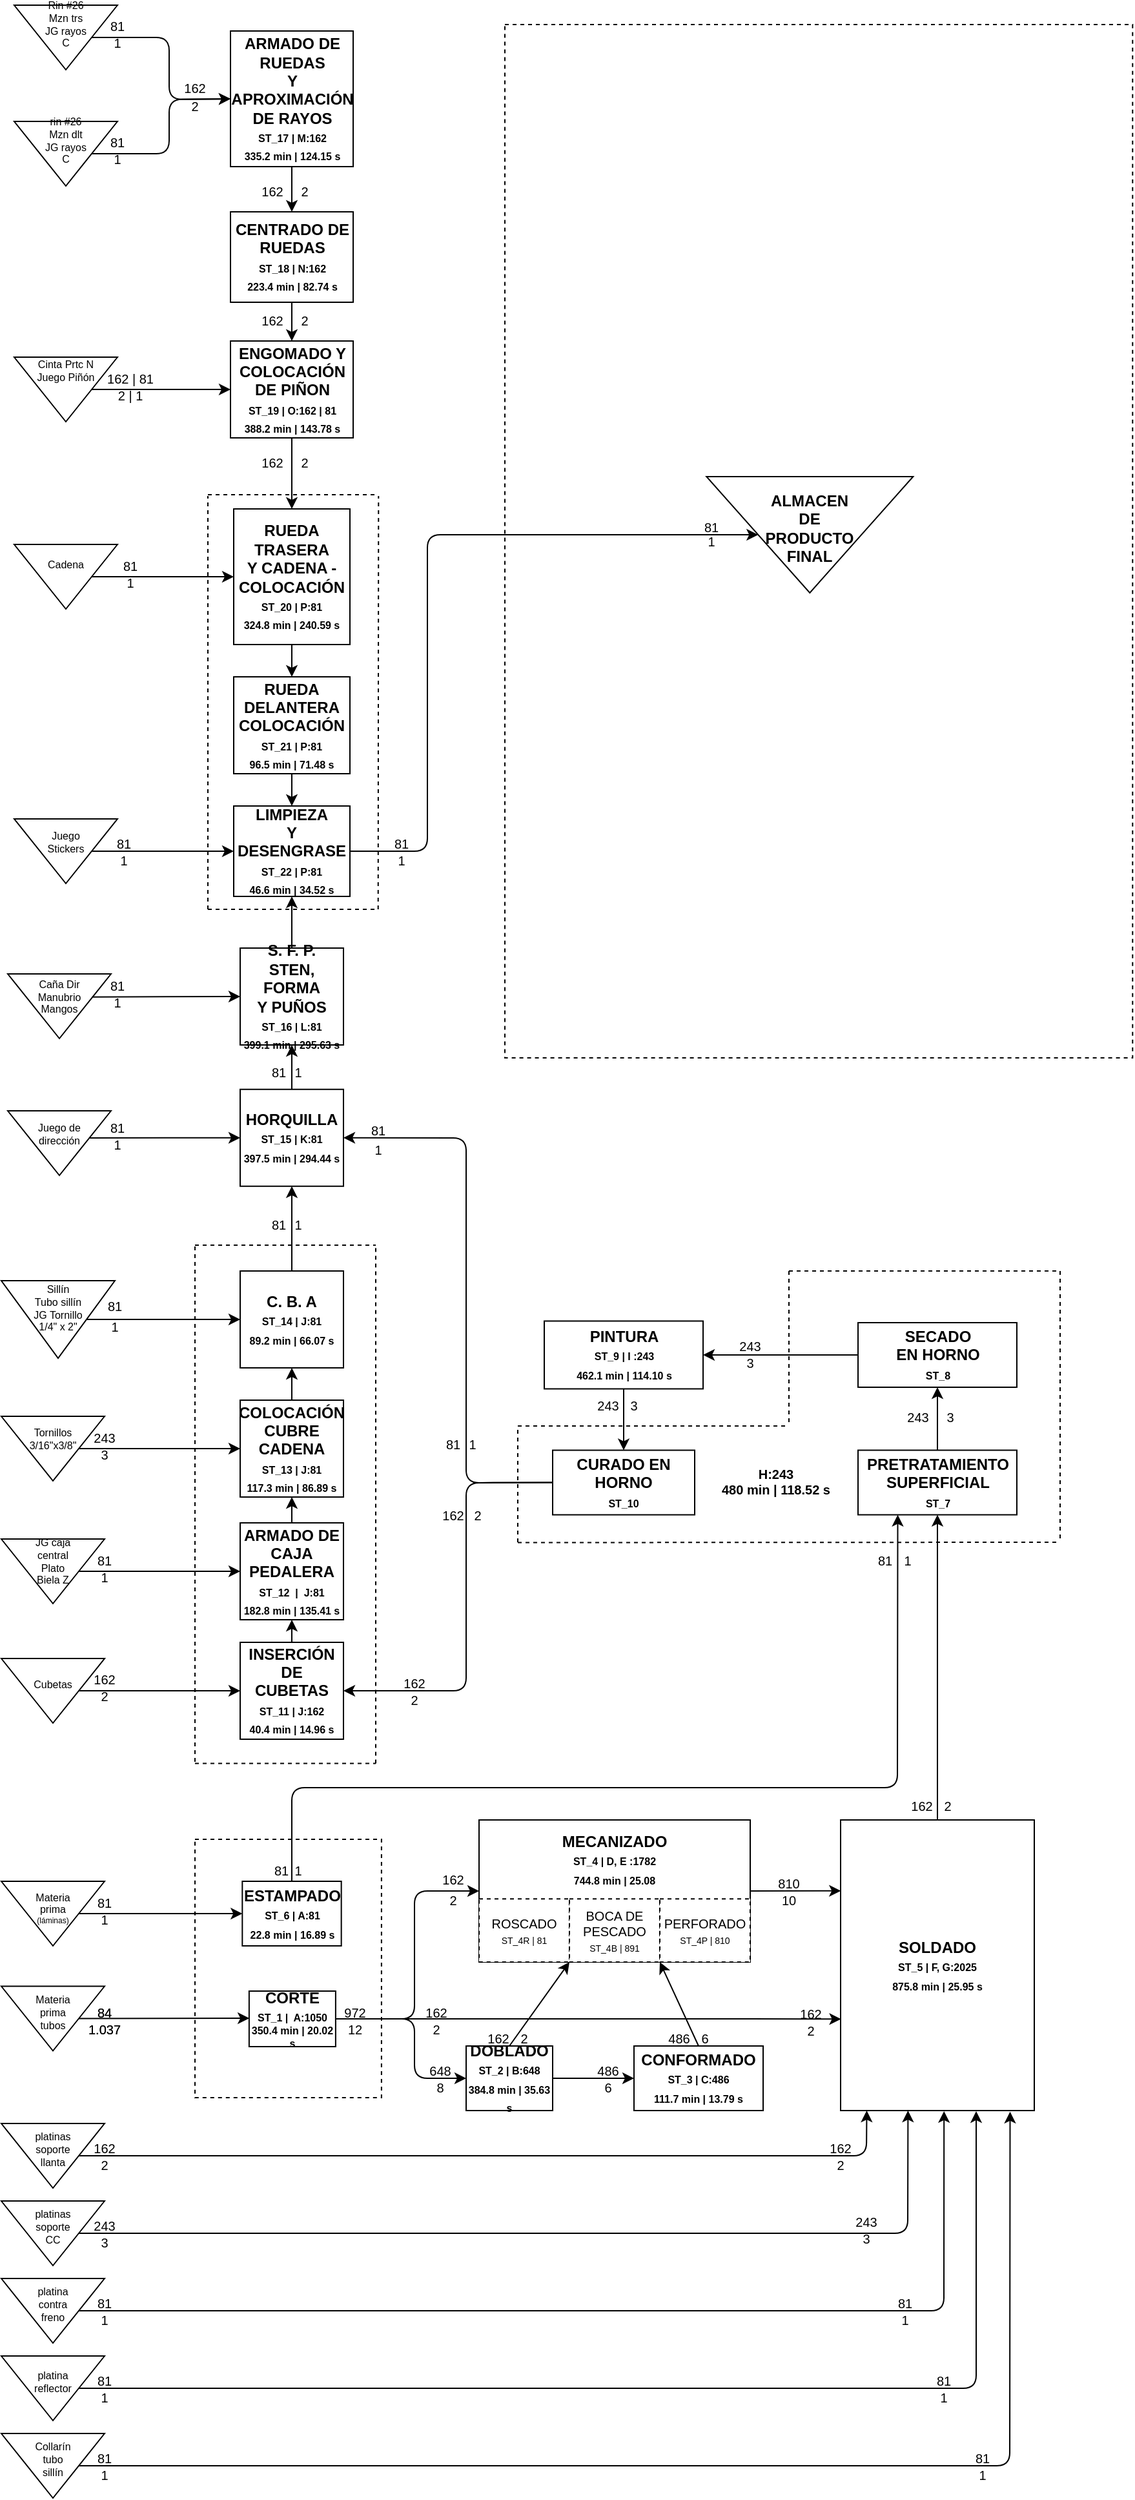 <mxfile version="14.5.8" type="device"><diagram id="nn09dVtPtO_RdGGUCHOE" name="Page-1"><mxGraphModel dx="1673" dy="1528" grid="1" gridSize="10" guides="1" tooltips="1" connect="1" arrows="1" fold="1" page="1" pageScale="1" pageWidth="1100" pageHeight="550" math="0" shadow="0"><root><mxCell id="0"/><mxCell id="1" parent="0"/><mxCell id="mdoL7X3gb5Sx83lqv6_T-29" value="&lt;div&gt;PRETRATAMIENTO&lt;/div&gt;&lt;div&gt;SUPERFICIAL&lt;/div&gt;&lt;div&gt;&lt;font style=&quot;font-size: 8px&quot;&gt;ST_7 &lt;br&gt;&lt;/font&gt;&lt;/div&gt;" style="rounded=0;whiteSpace=wrap;html=1;fontStyle=1" parent="1" vertex="1"><mxGeometry x="775.5" y="688.75" width="123" height="50" as="geometry"/></mxCell><mxCell id="mdoL7X3gb5Sx83lqv6_T-31" value="&lt;div&gt;SECADO &lt;br&gt;&lt;/div&gt;&lt;div&gt;EN HORNO&lt;/div&gt;&lt;div&gt;&lt;font style=&quot;font-size: 8px&quot;&gt;ST_8&lt;/font&gt;&lt;/div&gt;" style="rounded=0;whiteSpace=wrap;html=1;fontStyle=1" parent="1" vertex="1"><mxGeometry x="775.5" y="590" width="123" height="50" as="geometry"/></mxCell><mxCell id="mdoL7X3gb5Sx83lqv6_T-33" value="&lt;div&gt;PINTURA&lt;/div&gt;&lt;div&gt;&lt;font style=&quot;font-size: 8px&quot;&gt;ST_9 | I :243&lt;br&gt;&lt;/font&gt;&lt;/div&gt;&lt;div&gt;&lt;font style=&quot;font-size: 8px&quot;&gt;462.1 min | 114.10 s&lt;br&gt;&lt;/font&gt;&lt;/div&gt;" style="rounded=0;whiteSpace=wrap;html=1;fontStyle=1" parent="1" vertex="1"><mxGeometry x="532.5" y="588.75" width="123" height="52.5" as="geometry"/></mxCell><mxCell id="mdoL7X3gb5Sx83lqv6_T-34" value="&lt;div&gt;CURADO EN HORNO&lt;/div&gt;&lt;div&gt;&lt;font style=&quot;font-size: 8px&quot;&gt;ST_10&lt;/font&gt;&lt;br&gt;&lt;/div&gt;" style="rounded=0;whiteSpace=wrap;html=1;fontStyle=1" parent="1" vertex="1"><mxGeometry x="539" y="688.76" width="110" height="50" as="geometry"/></mxCell><mxCell id="mdoL7X3gb5Sx83lqv6_T-37" value="&lt;div&gt;INSERCIÓN&lt;/div&gt;&lt;div&gt;DE&lt;/div&gt;&lt;div&gt;CUBETAS&lt;br&gt;&lt;/div&gt;&lt;div&gt;&lt;font style=&quot;font-size: 8px&quot;&gt;ST_11 | J:162&lt;/font&gt;&lt;/div&gt;&lt;div&gt;&lt;font style=&quot;font-size: 8px&quot;&gt;40.4 min | 14.96 s&lt;/font&gt;&lt;br&gt;&lt;/div&gt;" style="rounded=0;whiteSpace=wrap;html=1;fontStyle=1" parent="1" vertex="1"><mxGeometry x="297" y="837.5" width="80" height="75" as="geometry"/></mxCell><mxCell id="mdoL7X3gb5Sx83lqv6_T-38" value="&lt;div&gt;ARMADO DE&lt;/div&gt;&lt;div&gt;CAJA PEDALERA&lt;br&gt;&lt;/div&gt;&lt;div&gt;&lt;font style=&quot;font-size: 8px&quot;&gt;ST_12&amp;nbsp; |&amp;nbsp; J:81&lt;/font&gt;&lt;/div&gt;&lt;div&gt;&lt;font style=&quot;font-size: 8px&quot;&gt;182.8 min | 135.41 s&lt;/font&gt;&lt;br&gt;&lt;/div&gt;" style="rounded=0;whiteSpace=wrap;html=1;fontStyle=1" parent="1" vertex="1"><mxGeometry x="297" y="745" width="80" height="75" as="geometry"/></mxCell><mxCell id="mdoL7X3gb5Sx83lqv6_T-41" value="&lt;div&gt;COLOCACIÓN&lt;/div&gt;&lt;div&gt;CUBRE CADENA&lt;br&gt;&lt;/div&gt;&lt;div&gt;&lt;font style=&quot;font-size: 8px&quot;&gt;ST_13 | J:81&lt;/font&gt;&lt;/div&gt;&lt;div&gt;&lt;font style=&quot;font-size: 8px&quot;&gt;117.3 min | 86.89 s &lt;/font&gt;&lt;br&gt;&lt;/div&gt;" style="rounded=0;whiteSpace=wrap;html=1;fontStyle=1" parent="1" vertex="1"><mxGeometry x="297" y="650" width="80" height="75" as="geometry"/></mxCell><mxCell id="mdoL7X3gb5Sx83lqv6_T-43" value="&lt;div&gt;C. B. A &lt;br&gt;&lt;/div&gt;&lt;font style=&quot;font-size: 8px&quot;&gt;ST_14 | J:81&lt;/font&gt;&lt;div&gt;&lt;font style=&quot;font-size: 8px&quot;&gt;89.2 min | 66.07 s&lt;/font&gt;&lt;br&gt;&lt;/div&gt;" style="rounded=0;whiteSpace=wrap;html=1;fontStyle=1" parent="1" vertex="1"><mxGeometry x="297" y="550" width="80" height="75" as="geometry"/></mxCell><mxCell id="3Fs-vMycoZrkCLuWLSyi-307" value="" style="edgeStyle=orthogonalEdgeStyle;rounded=0;orthogonalLoop=1;jettySize=auto;html=1;fontSize=8;" edge="1" parent="1" source="mdoL7X3gb5Sx83lqv6_T-45" target="mdoL7X3gb5Sx83lqv6_T-47"><mxGeometry relative="1" as="geometry"/></mxCell><mxCell id="mdoL7X3gb5Sx83lqv6_T-45" value="HORQUILLA&lt;div&gt;&lt;font style=&quot;font-size: 8px&quot;&gt;ST_15 | K:81&lt;/font&gt;&lt;/div&gt;&lt;div&gt;&lt;font style=&quot;font-size: 8px&quot;&gt;397.5 min | 294.44 s&lt;br&gt;&lt;/font&gt;&lt;/div&gt;" style="rounded=0;whiteSpace=wrap;html=1;fontStyle=1" parent="1" vertex="1"><mxGeometry x="297" y="409.38" width="80" height="75" as="geometry"/></mxCell><mxCell id="mdoL7X3gb5Sx83lqv6_T-47" value="&lt;div&gt;S. F. P. &lt;br&gt;&lt;/div&gt;&lt;div&gt;STEN, FORMA&lt;/div&gt;&lt;div&gt;Y PUÑOS&lt;br&gt;&lt;/div&gt;&lt;div&gt;&lt;font style=&quot;font-size: 8px&quot;&gt;ST_16 | L:81&lt;/font&gt;&lt;/div&gt;&lt;div&gt;&lt;font style=&quot;font-size: 8px&quot;&gt;399.1 min | 295.63 s&lt;/font&gt;&lt;br&gt;&lt;/div&gt;" style="rounded=0;whiteSpace=wrap;html=1;fontStyle=1" parent="1" vertex="1"><mxGeometry x="297" y="300" width="80" height="75" as="geometry"/></mxCell><mxCell id="mdoL7X3gb5Sx83lqv6_T-49" value="&lt;div&gt;RUEDA TRASERA&lt;/div&gt;&lt;div&gt;Y CADENA - COLOCACIÓN&lt;br&gt;&lt;/div&gt;&lt;div&gt;&lt;font style=&quot;font-size: 8px&quot;&gt;ST_20 | P:81&lt;/font&gt;&lt;/div&gt;&lt;div&gt;&lt;font style=&quot;font-size: 8px&quot;&gt;324.8 min | 240.59 s&lt;/font&gt;&lt;br&gt;&lt;/div&gt;" style="rounded=0;whiteSpace=wrap;html=1;fontStyle=1" parent="1" vertex="1"><mxGeometry x="292" y="-40" width="90" height="105" as="geometry"/></mxCell><mxCell id="mdoL7X3gb5Sx83lqv6_T-50" value="&lt;div&gt;RUEDA DELANTERA&lt;/div&gt;&lt;div&gt;COLOCACIÓN&lt;br&gt;&lt;/div&gt;&lt;div&gt;&lt;font style=&quot;font-size: 8px&quot;&gt;ST_21 | P:81&lt;/font&gt;&lt;/div&gt;&lt;div&gt;&lt;font style=&quot;font-size: 8px&quot;&gt;96.5 min | 71.48 s&lt;/font&gt;&lt;/div&gt;" style="rounded=0;whiteSpace=wrap;html=1;fontStyle=1" parent="1" vertex="1"><mxGeometry x="292" y="90" width="90" height="75" as="geometry"/></mxCell><mxCell id="mdoL7X3gb5Sx83lqv6_T-51" value="&lt;div&gt;LIMPIEZA&lt;/div&gt;&lt;div&gt;Y DESENGRASE&lt;br&gt;&lt;/div&gt;&lt;div&gt;&lt;font style=&quot;font-size: 8px&quot;&gt;ST_22 | P:81&lt;/font&gt;&lt;/div&gt;&lt;div&gt;&lt;font style=&quot;font-size: 8px&quot;&gt;46.6 min | 34.52 s&lt;/font&gt;&lt;br&gt;&lt;/div&gt;" style="rounded=0;whiteSpace=wrap;html=1;fontStyle=1" parent="1" vertex="1"><mxGeometry x="292" y="190" width="90" height="70" as="geometry"/></mxCell><mxCell id="mdoL7X3gb5Sx83lqv6_T-55" value="&lt;div&gt;ARMADO DE RUEDAS&lt;/div&gt;&lt;div&gt;Y APROXIMACIÓN DE RAYOS&lt;br&gt;&lt;/div&gt;&lt;div&gt;&lt;font style=&quot;font-size: 8px&quot;&gt;ST_17 | M:162&lt;/font&gt;&lt;/div&gt;&lt;div&gt;&lt;font style=&quot;font-size: 8px&quot;&gt;335.2 min | 124.15 s&lt;/font&gt;&lt;br&gt;&lt;/div&gt;" style="rounded=0;whiteSpace=wrap;html=1;fontStyle=1" parent="1" vertex="1"><mxGeometry x="289.5" y="-410" width="95" height="105" as="geometry"/></mxCell><mxCell id="mdoL7X3gb5Sx83lqv6_T-56" value="CENTRADO DE RUEDAS&lt;br&gt;&lt;div&gt;&lt;font style=&quot;font-size: 8px&quot;&gt;ST_18 | N:162&lt;/font&gt;&lt;/div&gt;&lt;div&gt;&lt;font style=&quot;font-size: 8px&quot;&gt;223.4 min | 82.74 s&lt;/font&gt;&lt;/div&gt;" style="rounded=0;whiteSpace=wrap;html=1;fontStyle=1" parent="1" vertex="1"><mxGeometry x="289.5" y="-270" width="95" height="70" as="geometry"/></mxCell><mxCell id="mdoL7X3gb5Sx83lqv6_T-57" value="ENGOMADO Y COLOCACIÓN DE PIÑON&lt;br&gt;&lt;div&gt;&lt;font style=&quot;font-size: 8px&quot;&gt;ST_19 | O:162 | 81&lt;/font&gt;&lt;br&gt;&lt;/div&gt;&lt;div&gt;&lt;font style=&quot;font-size: 8px&quot;&gt;388.2 min | 143.78 s&lt;/font&gt;&lt;br&gt;&lt;/div&gt;" style="rounded=0;whiteSpace=wrap;html=1;fontStyle=1" parent="1" vertex="1"><mxGeometry x="289.5" y="-170" width="95" height="75" as="geometry"/></mxCell><mxCell id="3Fs-vMycoZrkCLuWLSyi-6" value="" style="group;dashed=1;dashPattern=1 4;strokeWidth=1;" vertex="1" connectable="0" parent="1"><mxGeometry x="262" y="990" width="150" height="200" as="geometry"/></mxCell><mxCell id="3Fs-vMycoZrkCLuWLSyi-3" value="" style="rounded=0;whiteSpace=wrap;html=1;dashed=1;" vertex="1" parent="3Fs-vMycoZrkCLuWLSyi-6"><mxGeometry width="144.444" height="200" as="geometry"/></mxCell><mxCell id="mdoL7X3gb5Sx83lqv6_T-27" value="&lt;div&gt;ESTAMPADO&lt;/div&gt;&lt;div&gt;&lt;font style=&quot;font-size: 8px&quot;&gt;ST_6 | A:81&lt;/font&gt;&lt;/div&gt;&lt;div&gt;&lt;font style=&quot;font-size: 8px&quot;&gt;22.8 min | 16.89 s&lt;br&gt;&lt;/font&gt;&lt;/div&gt;" style="rounded=0;whiteSpace=wrap;html=1;fontStyle=1" parent="3Fs-vMycoZrkCLuWLSyi-6" vertex="1"><mxGeometry x="36.66" y="32.5" width="76.67" height="50" as="geometry"/></mxCell><mxCell id="3Fs-vMycoZrkCLuWLSyi-59" value="" style="group" vertex="1" connectable="0" parent="3Fs-vMycoZrkCLuWLSyi-6"><mxGeometry x="41.94" y="117.5" width="102.5" height="42.5" as="geometry"/></mxCell><mxCell id="3Fs-vMycoZrkCLuWLSyi-24" value="" style="group" vertex="1" connectable="0" parent="3Fs-vMycoZrkCLuWLSyi-59"><mxGeometry width="102.5" height="42.5" as="geometry"/></mxCell><mxCell id="3Fs-vMycoZrkCLuWLSyi-20" value="" style="group" vertex="1" connectable="0" parent="3Fs-vMycoZrkCLuWLSyi-24"><mxGeometry width="102.5" height="42.5" as="geometry"/></mxCell><mxCell id="mdoL7X3gb5Sx83lqv6_T-6" value="&lt;div&gt;CORTE&lt;/div&gt;&lt;div&gt;&lt;font style=&quot;font-size: 8px&quot;&gt;ST_1 |&amp;nbsp; A:1050&lt;/font&gt;&lt;/div&gt;&lt;div style=&quot;font-size: 8px&quot;&gt;350.4 min | 20.02 s&lt;br&gt;&lt;/div&gt;" style="rounded=0;whiteSpace=wrap;html=1;fontStyle=1" parent="3Fs-vMycoZrkCLuWLSyi-20" vertex="1"><mxGeometry width="67" height="43" as="geometry"/></mxCell><mxCell id="3Fs-vMycoZrkCLuWLSyi-56" value="" style="group" vertex="1" connectable="0" parent="3Fs-vMycoZrkCLuWLSyi-59"><mxGeometry x="62.5" y="7.5" width="40" height="35" as="geometry"/></mxCell><mxCell id="3Fs-vMycoZrkCLuWLSyi-57" value="972" style="text;html=1;strokeColor=none;fillColor=none;align=center;verticalAlign=middle;whiteSpace=wrap;rounded=0;dashed=1;fontSize=10;" vertex="1" parent="3Fs-vMycoZrkCLuWLSyi-56"><mxGeometry width="40" height="17.5" as="geometry"/></mxCell><mxCell id="3Fs-vMycoZrkCLuWLSyi-58" value="12" style="text;html=1;strokeColor=none;fillColor=none;align=center;verticalAlign=middle;whiteSpace=wrap;rounded=0;dashed=1;fontSize=10;" vertex="1" parent="3Fs-vMycoZrkCLuWLSyi-56"><mxGeometry y="17.5" width="40" height="8.75" as="geometry"/></mxCell><mxCell id="3Fs-vMycoZrkCLuWLSyi-174" value="81" style="text;html=1;strokeColor=none;fillColor=none;align=center;verticalAlign=middle;whiteSpace=wrap;rounded=0;dashed=1;fontSize=10;" vertex="1" parent="3Fs-vMycoZrkCLuWLSyi-6"><mxGeometry x="52.22" y="20" width="30" height="8.75" as="geometry"/></mxCell><mxCell id="3Fs-vMycoZrkCLuWLSyi-173" value="1" style="text;html=1;strokeColor=none;fillColor=none;align=center;verticalAlign=middle;whiteSpace=wrap;rounded=0;dashed=1;fontSize=10;" vertex="1" parent="3Fs-vMycoZrkCLuWLSyi-6"><mxGeometry x="70" y="20" width="20" height="8.75" as="geometry"/></mxCell><mxCell id="3Fs-vMycoZrkCLuWLSyi-1" value="" style="endArrow=classic;html=1;exitX=0.5;exitY=0;exitDx=0;exitDy=0;entryX=0;entryY=0.5;entryDx=0;entryDy=0;" edge="1" parent="1" source="mdoL7X3gb5Sx83lqv6_T-24" target="mdoL7X3gb5Sx83lqv6_T-27"><mxGeometry width="50" height="50" relative="1" as="geometry"><mxPoint x="292" y="1040" as="sourcePoint"/><mxPoint x="342" y="990" as="targetPoint"/></mxGeometry></mxCell><mxCell id="mdoL7X3gb5Sx83lqv6_T-3" value="" style="endArrow=classic;html=1;exitX=0.5;exitY=0;exitDx=0;exitDy=0;entryX=0.002;entryY=0.489;entryDx=0;entryDy=0;entryPerimeter=0;" parent="1" source="mdoL7X3gb5Sx83lqv6_T-1" target="mdoL7X3gb5Sx83lqv6_T-6" edge="1"><mxGeometry width="50" height="50" relative="1" as="geometry"><mxPoint x="202" y="1160" as="sourcePoint"/><mxPoint x="222" y="1155" as="targetPoint"/></mxGeometry></mxCell><mxCell id="3Fs-vMycoZrkCLuWLSyi-10" value="" style="endArrow=classic;html=1;exitX=0.5;exitY=0;exitDx=0;exitDy=0;entryX=0.135;entryY=1;entryDx=0;entryDy=0;entryPerimeter=0;" edge="1" parent="1" source="3Fs-vMycoZrkCLuWLSyi-9" target="mdoL7X3gb5Sx83lqv6_T-22"><mxGeometry width="50" height="50" relative="1" as="geometry"><mxPoint x="312" y="1270" as="sourcePoint"/><mxPoint x="362" y="1220" as="targetPoint"/><Array as="points"><mxPoint x="782" y="1235"/></Array></mxGeometry></mxCell><mxCell id="3Fs-vMycoZrkCLuWLSyi-11" value="" style="endArrow=classic;html=1;exitX=0.5;exitY=0;exitDx=0;exitDy=0;entryX=0.348;entryY=1;entryDx=0;entryDy=0;entryPerimeter=0;" edge="1" parent="1" source="3Fs-vMycoZrkCLuWLSyi-8" target="mdoL7X3gb5Sx83lqv6_T-22"><mxGeometry width="50" height="50" relative="1" as="geometry"><mxPoint x="190.5" y="1325" as="sourcePoint"/><mxPoint x="783" y="1240" as="targetPoint"/><Array as="points"><mxPoint x="814" y="1295"/></Array></mxGeometry></mxCell><mxCell id="3Fs-vMycoZrkCLuWLSyi-13" value="" style="group" vertex="1" connectable="0" parent="1"><mxGeometry x="112" y="1103.75" width="100" height="50" as="geometry"/></mxCell><mxCell id="3Fs-vMycoZrkCLuWLSyi-66" value="" style="group" vertex="1" connectable="0" parent="3Fs-vMycoZrkCLuWLSyi-13"><mxGeometry x="60" y="11.25" width="40" height="35" as="geometry"/></mxCell><mxCell id="3Fs-vMycoZrkCLuWLSyi-67" value="84" style="text;html=1;strokeColor=none;fillColor=none;align=center;verticalAlign=middle;whiteSpace=wrap;rounded=0;dashed=1;fontSize=10;" vertex="1" parent="3Fs-vMycoZrkCLuWLSyi-66"><mxGeometry width="40" height="17.5" as="geometry"/></mxCell><mxCell id="3Fs-vMycoZrkCLuWLSyi-68" value="1.037" style="text;html=1;strokeColor=none;fillColor=none;align=center;verticalAlign=middle;whiteSpace=wrap;rounded=0;dashed=1;fontSize=10;" vertex="1" parent="3Fs-vMycoZrkCLuWLSyi-66"><mxGeometry y="17.5" width="40" height="8.75" as="geometry"/></mxCell><mxCell id="3Fs-vMycoZrkCLuWLSyi-72" value="" style="group" vertex="1" connectable="0" parent="3Fs-vMycoZrkCLuWLSyi-13"><mxGeometry width="100" height="50" as="geometry"/></mxCell><mxCell id="mdoL7X3gb5Sx83lqv6_T-1" value="&lt;div style=&quot;font-size: 8px&quot;&gt;&lt;font style=&quot;font-size: 8px&quot;&gt;Materia&lt;/font&gt;&lt;/div&gt;&lt;div style=&quot;font-size: 8px&quot;&gt;&lt;font style=&quot;font-size: 8px&quot;&gt;prima&lt;/font&gt;&lt;/div&gt;&lt;div style=&quot;font-size: 8px&quot;&gt;&lt;font style=&quot;font-size: 8px&quot;&gt;tubos&lt;/font&gt;&lt;/div&gt;&lt;div style=&quot;font-size: 8px&quot;&gt;&lt;font style=&quot;font-size: 8px&quot;&gt;&lt;br&gt;&lt;/font&gt;&lt;/div&gt;" style="triangle;whiteSpace=wrap;html=1;direction=south;" parent="3Fs-vMycoZrkCLuWLSyi-72" vertex="1"><mxGeometry width="80" height="50" as="geometry"/></mxCell><mxCell id="3Fs-vMycoZrkCLuWLSyi-69" value="" style="group" vertex="1" connectable="0" parent="3Fs-vMycoZrkCLuWLSyi-72"><mxGeometry x="60" y="11.25" width="40" height="35" as="geometry"/></mxCell><mxCell id="3Fs-vMycoZrkCLuWLSyi-70" value="84" style="text;html=1;strokeColor=none;fillColor=none;align=center;verticalAlign=middle;whiteSpace=wrap;rounded=0;dashed=1;fontSize=10;" vertex="1" parent="3Fs-vMycoZrkCLuWLSyi-69"><mxGeometry width="40" height="17.5" as="geometry"/></mxCell><mxCell id="3Fs-vMycoZrkCLuWLSyi-71" value="1.037" style="text;html=1;strokeColor=none;fillColor=none;align=center;verticalAlign=middle;whiteSpace=wrap;rounded=0;dashed=1;fontSize=10;" vertex="1" parent="3Fs-vMycoZrkCLuWLSyi-69"><mxGeometry y="17.5" width="40" height="8.75" as="geometry"/></mxCell><mxCell id="3Fs-vMycoZrkCLuWLSyi-14" value="" style="endArrow=classic;html=1;exitX=1;exitY=0.5;exitDx=0;exitDy=0;entryX=0;entryY=0.5;entryDx=0;entryDy=0;" edge="1" parent="1" source="mdoL7X3gb5Sx83lqv6_T-6" target="mdoL7X3gb5Sx83lqv6_T-7"><mxGeometry width="50" height="50" relative="1" as="geometry"><mxPoint x="422" y="1125" as="sourcePoint"/><mxPoint x="472" y="1075" as="targetPoint"/><Array as="points"><mxPoint x="432" y="1129"/><mxPoint x="432" y="1175"/></Array></mxGeometry></mxCell><mxCell id="3Fs-vMycoZrkCLuWLSyi-16" value="" style="endArrow=classic;html=1;exitX=1;exitY=0.5;exitDx=0;exitDy=0;entryX=0;entryY=0.5;entryDx=0;entryDy=0;" edge="1" parent="1" source="mdoL7X3gb5Sx83lqv6_T-6" target="mdoL7X3gb5Sx83lqv6_T-9"><mxGeometry width="50" height="50" relative="1" as="geometry"><mxPoint x="452" y="1125" as="sourcePoint"/><mxPoint x="502" y="1075" as="targetPoint"/><Array as="points"><mxPoint x="432" y="1129"/><mxPoint x="432" y="1030"/></Array></mxGeometry></mxCell><mxCell id="3Fs-vMycoZrkCLuWLSyi-39" value="" style="group" vertex="1" connectable="0" parent="1"><mxGeometry x="442" y="975" width="250" height="110" as="geometry"/></mxCell><mxCell id="mdoL7X3gb5Sx83lqv6_T-13" value="" style="group" parent="3Fs-vMycoZrkCLuWLSyi-39" vertex="1" connectable="0"><mxGeometry x="40" width="210" height="110.0" as="geometry"/></mxCell><mxCell id="mdoL7X3gb5Sx83lqv6_T-9" value="&lt;table&gt;&lt;tbody&gt;&lt;tr&gt;&lt;td&gt;&lt;b&gt;&lt;br&gt;&lt;/b&gt;&lt;/td&gt;&lt;td&gt;&lt;b&gt;MECANIZADO&lt;/b&gt;&lt;br&gt;&lt;font size=&quot;1&quot;&gt;&lt;b style=&quot;font-size: 8px&quot;&gt;ST_4 | D, E :1782&lt;br&gt;744.8 min | 25.08&lt;br&gt;&lt;/b&gt;&lt;/font&gt;&lt;/td&gt;&lt;td&gt;&lt;b&gt;&lt;br&gt;&lt;/b&gt;&lt;/td&gt;&lt;/tr&gt;&lt;tr&gt;&lt;td&gt;&lt;b&gt;&lt;br&gt;&lt;/b&gt;&lt;/td&gt;&lt;td&gt;&lt;b&gt;&lt;br&gt;&lt;/b&gt;&lt;/td&gt;&lt;td&gt;&lt;b&gt;&lt;br&gt;&lt;/b&gt;&lt;/td&gt;&lt;/tr&gt;&lt;/tbody&gt;&lt;/table&gt;&lt;p&gt;&lt;/p&gt;" style="rounded=0;whiteSpace=wrap;html=1;align=center;verticalAlign=top;" parent="mdoL7X3gb5Sx83lqv6_T-13" vertex="1"><mxGeometry width="210" height="110.0" as="geometry"/></mxCell><mxCell id="mdoL7X3gb5Sx83lqv6_T-10" value="&lt;div&gt;ROSCADO&lt;/div&gt;&lt;div&gt;&lt;font style=&quot;font-size: 7px&quot;&gt;ST_4R | 81&lt;br&gt;&lt;/font&gt;&lt;/div&gt;" style="rounded=0;whiteSpace=wrap;html=1;fontSize=10;dashed=1;" parent="mdoL7X3gb5Sx83lqv6_T-13" vertex="1"><mxGeometry y="61.111" width="70" height="48.889" as="geometry"/></mxCell><mxCell id="mdoL7X3gb5Sx83lqv6_T-11" value="&lt;div&gt;BOCA DE PESCADO&lt;/div&gt;&lt;div&gt;&lt;font style=&quot;font-size: 7px&quot;&gt;ST_4B | 891&lt;br&gt;&lt;/font&gt;&lt;/div&gt;" style="rounded=0;whiteSpace=wrap;html=1;fontSize=10;dashed=1;" parent="mdoL7X3gb5Sx83lqv6_T-13" vertex="1"><mxGeometry x="70" y="61.111" width="70" height="48.889" as="geometry"/></mxCell><mxCell id="mdoL7X3gb5Sx83lqv6_T-12" value="&lt;div&gt;PERFORADO&lt;/div&gt;&lt;div&gt;&lt;font style=&quot;font-size: 7px&quot;&gt;ST_4P | 810&lt;br&gt;&lt;/font&gt;&lt;/div&gt;" style="rounded=0;whiteSpace=wrap;html=1;fontSize=10;dashed=1;" parent="mdoL7X3gb5Sx83lqv6_T-13" vertex="1"><mxGeometry x="140" y="61.111" width="70" height="48.889" as="geometry"/></mxCell><mxCell id="3Fs-vMycoZrkCLuWLSyi-53" value="" style="group" vertex="1" connectable="0" parent="3Fs-vMycoZrkCLuWLSyi-39"><mxGeometry y="35.001" width="40" height="42.778" as="geometry"/></mxCell><mxCell id="3Fs-vMycoZrkCLuWLSyi-54" value="162" style="text;html=1;strokeColor=none;fillColor=none;align=center;verticalAlign=middle;whiteSpace=wrap;rounded=0;dashed=1;fontSize=10;" vertex="1" parent="3Fs-vMycoZrkCLuWLSyi-53"><mxGeometry width="40" height="21.389" as="geometry"/></mxCell><mxCell id="3Fs-vMycoZrkCLuWLSyi-55" value="2" style="text;html=1;strokeColor=none;fillColor=none;align=center;verticalAlign=middle;whiteSpace=wrap;rounded=0;dashed=1;fontSize=10;" vertex="1" parent="3Fs-vMycoZrkCLuWLSyi-53"><mxGeometry y="21.389" width="40" height="10.694" as="geometry"/></mxCell><mxCell id="3Fs-vMycoZrkCLuWLSyi-40" value="" style="endArrow=classic;html=1;fontSize=10;exitX=1;exitY=0.5;exitDx=0;exitDy=0;entryX=0;entryY=0.5;entryDx=0;entryDy=0;" edge="1" parent="1" source="mdoL7X3gb5Sx83lqv6_T-7" target="mdoL7X3gb5Sx83lqv6_T-8"><mxGeometry width="50" height="50" relative="1" as="geometry"><mxPoint x="552" y="1170" as="sourcePoint"/><mxPoint x="602" y="1120" as="targetPoint"/></mxGeometry></mxCell><mxCell id="3Fs-vMycoZrkCLuWLSyi-61" value="" style="group" vertex="1" connectable="0" parent="1"><mxGeometry x="562" y="1150" width="140" height="50" as="geometry"/></mxCell><mxCell id="mdoL7X3gb5Sx83lqv6_T-8" value="&lt;div&gt;CONFORMADO&lt;/div&gt;&lt;div&gt;&lt;font style=&quot;font-size: 8px&quot;&gt;ST_3 | C:486&lt;/font&gt;&lt;/div&gt;&lt;div&gt;&lt;font style=&quot;font-size: 8px&quot;&gt;111.7 min | 13.79 s&lt;br&gt;&lt;/font&gt;&lt;/div&gt;" style="rounded=0;whiteSpace=wrap;html=1;fontStyle=1" parent="3Fs-vMycoZrkCLuWLSyi-61" vertex="1"><mxGeometry x="40" width="100" height="50" as="geometry"/></mxCell><mxCell id="3Fs-vMycoZrkCLuWLSyi-47" value="" style="group" vertex="1" connectable="0" parent="3Fs-vMycoZrkCLuWLSyi-61"><mxGeometry y="10" width="40" height="35" as="geometry"/></mxCell><mxCell id="3Fs-vMycoZrkCLuWLSyi-48" value="486" style="text;html=1;strokeColor=none;fillColor=none;align=center;verticalAlign=middle;whiteSpace=wrap;rounded=0;dashed=1;fontSize=10;" vertex="1" parent="3Fs-vMycoZrkCLuWLSyi-47"><mxGeometry width="40" height="17.5" as="geometry"/></mxCell><mxCell id="3Fs-vMycoZrkCLuWLSyi-49" value="6" style="text;html=1;strokeColor=none;fillColor=none;align=center;verticalAlign=middle;whiteSpace=wrap;rounded=0;dashed=1;fontSize=10;" vertex="1" parent="3Fs-vMycoZrkCLuWLSyi-47"><mxGeometry y="17.5" width="40" height="8.75" as="geometry"/></mxCell><mxCell id="3Fs-vMycoZrkCLuWLSyi-80" value="" style="endArrow=classic;html=1;fontSize=10;exitX=0.5;exitY=0;exitDx=0;exitDy=0;entryX=1;entryY=1;entryDx=0;entryDy=0;" edge="1" parent="1" source="mdoL7X3gb5Sx83lqv6_T-7" target="mdoL7X3gb5Sx83lqv6_T-10"><mxGeometry width="50" height="50" relative="1" as="geometry"><mxPoint x="512" y="1120" as="sourcePoint"/><mxPoint x="562" y="1070" as="targetPoint"/></mxGeometry></mxCell><mxCell id="3Fs-vMycoZrkCLuWLSyi-81" value="" style="endArrow=classic;html=1;fontSize=10;entryX=1;entryY=1;entryDx=0;entryDy=0;exitX=0.5;exitY=0;exitDx=0;exitDy=0;" edge="1" parent="1" source="mdoL7X3gb5Sx83lqv6_T-8" target="mdoL7X3gb5Sx83lqv6_T-11"><mxGeometry width="50" height="50" relative="1" as="geometry"><mxPoint x="542" y="1135" as="sourcePoint"/><mxPoint x="592" y="1085" as="targetPoint"/></mxGeometry></mxCell><mxCell id="3Fs-vMycoZrkCLuWLSyi-17" value="" style="endArrow=classic;html=1;exitX=1;exitY=0.5;exitDx=0;exitDy=0;entryX=0.002;entryY=0.685;entryDx=0;entryDy=0;entryPerimeter=0;" edge="1" parent="1" source="mdoL7X3gb5Sx83lqv6_T-6" target="mdoL7X3gb5Sx83lqv6_T-22"><mxGeometry x="432" y="1100" width="50" height="50" as="geometry"><mxPoint x="457.385" y="1120" as="sourcePoint"/><mxPoint x="499.692" y="1070" as="targetPoint"/><Array as="points"><mxPoint x="682" y="1129"/></Array></mxGeometry></mxCell><mxCell id="3Fs-vMycoZrkCLuWLSyi-62" value="" style="group" vertex="1" connectable="0" parent="1"><mxGeometry x="432" y="1115" width="33.846" height="35" as="geometry"/></mxCell><mxCell id="3Fs-vMycoZrkCLuWLSyi-63" value="162" style="text;html=1;strokeColor=none;fillColor=none;align=center;verticalAlign=middle;whiteSpace=wrap;rounded=0;dashed=1;fontSize=10;" vertex="1" parent="3Fs-vMycoZrkCLuWLSyi-62"><mxGeometry width="33.846" height="17.5" as="geometry"/></mxCell><mxCell id="3Fs-vMycoZrkCLuWLSyi-64" value="2" style="text;html=1;strokeColor=none;fillColor=none;align=center;verticalAlign=middle;whiteSpace=wrap;rounded=0;dashed=1;fontSize=10;" vertex="1" parent="3Fs-vMycoZrkCLuWLSyi-62"><mxGeometry y="17.5" width="33.846" height="8.75" as="geometry"/></mxCell><mxCell id="3Fs-vMycoZrkCLuWLSyi-90" value="" style="group" vertex="1" connectable="0" parent="1"><mxGeometry x="432" y="1140" width="110" height="60" as="geometry"/></mxCell><mxCell id="3Fs-vMycoZrkCLuWLSyi-28" value="" style="group" vertex="1" connectable="0" parent="3Fs-vMycoZrkCLuWLSyi-90"><mxGeometry y="10" width="110" height="50.0" as="geometry"/></mxCell><mxCell id="3Fs-vMycoZrkCLuWLSyi-60" value="" style="group" vertex="1" connectable="0" parent="3Fs-vMycoZrkCLuWLSyi-28"><mxGeometry width="107" height="50" as="geometry"/></mxCell><mxCell id="mdoL7X3gb5Sx83lqv6_T-7" value="&lt;div&gt;DOBLADO&lt;/div&gt;&lt;div&gt;&lt;font style=&quot;font-size: 8px&quot;&gt;ST_2 | B:648&lt;/font&gt;&lt;/div&gt;&lt;div&gt;&lt;font style=&quot;font-size: 8px&quot;&gt;384.8 min | 35.63 s&lt;/font&gt;&lt;br&gt;&lt;/div&gt;" style="rounded=0;whiteSpace=wrap;html=1;fontStyle=1" parent="3Fs-vMycoZrkCLuWLSyi-60" vertex="1"><mxGeometry x="40" width="67" height="50" as="geometry"/></mxCell><mxCell id="3Fs-vMycoZrkCLuWLSyi-50" value="" style="group" vertex="1" connectable="0" parent="3Fs-vMycoZrkCLuWLSyi-60"><mxGeometry y="10" width="40" height="35" as="geometry"/></mxCell><mxCell id="3Fs-vMycoZrkCLuWLSyi-51" value="648" style="text;html=1;strokeColor=none;fillColor=none;align=center;verticalAlign=middle;whiteSpace=wrap;rounded=0;dashed=1;fontSize=10;" vertex="1" parent="3Fs-vMycoZrkCLuWLSyi-50"><mxGeometry width="40" height="17.5" as="geometry"/></mxCell><mxCell id="3Fs-vMycoZrkCLuWLSyi-52" value="8" style="text;html=1;strokeColor=none;fillColor=none;align=center;verticalAlign=middle;whiteSpace=wrap;rounded=0;dashed=1;fontSize=10;" vertex="1" parent="3Fs-vMycoZrkCLuWLSyi-50"><mxGeometry y="17.5" width="40" height="8.75" as="geometry"/></mxCell><mxCell id="3Fs-vMycoZrkCLuWLSyi-87" value="" style="group" vertex="1" connectable="0" parent="3Fs-vMycoZrkCLuWLSyi-90"><mxGeometry x="40" width="70" height="8.75" as="geometry"/></mxCell><mxCell id="3Fs-vMycoZrkCLuWLSyi-88" value="2" style="text;html=1;strokeColor=none;fillColor=none;align=center;verticalAlign=middle;whiteSpace=wrap;rounded=0;dashed=1;fontSize=10;" vertex="1" parent="3Fs-vMycoZrkCLuWLSyi-87"><mxGeometry x="40" width="10" height="8.75" as="geometry"/></mxCell><mxCell id="3Fs-vMycoZrkCLuWLSyi-89" value="162" style="text;html=1;strokeColor=none;fillColor=none;align=center;verticalAlign=middle;whiteSpace=wrap;rounded=0;dashed=1;fontSize=10;" vertex="1" parent="3Fs-vMycoZrkCLuWLSyi-87"><mxGeometry x="10" width="30" height="8.75" as="geometry"/></mxCell><mxCell id="3Fs-vMycoZrkCLuWLSyi-91" value="" style="group" vertex="1" connectable="0" parent="1"><mxGeometry x="612" y="1140" width="70" height="8.75" as="geometry"/></mxCell><mxCell id="3Fs-vMycoZrkCLuWLSyi-92" value="6" style="text;html=1;strokeColor=none;fillColor=none;align=center;verticalAlign=middle;whiteSpace=wrap;rounded=0;dashed=1;fontSize=10;" vertex="1" parent="3Fs-vMycoZrkCLuWLSyi-91"><mxGeometry x="40" width="10" height="8.75" as="geometry"/></mxCell><mxCell id="3Fs-vMycoZrkCLuWLSyi-93" value="486" style="text;html=1;strokeColor=none;fillColor=none;align=center;verticalAlign=middle;whiteSpace=wrap;rounded=0;dashed=1;fontSize=10;" vertex="1" parent="3Fs-vMycoZrkCLuWLSyi-91"><mxGeometry x="10" width="30" height="8.75" as="geometry"/></mxCell><mxCell id="3Fs-vMycoZrkCLuWLSyi-96" value="" style="endArrow=classic;html=1;fontSize=10;exitX=1;exitY=0.5;exitDx=0;exitDy=0;entryX=0.001;entryY=0.244;entryDx=0;entryDy=0;entryPerimeter=0;" edge="1" parent="1" source="mdoL7X3gb5Sx83lqv6_T-9" target="mdoL7X3gb5Sx83lqv6_T-22"><mxGeometry width="50" height="50" relative="1" as="geometry"><mxPoint x="742" y="1020" as="sourcePoint"/><mxPoint x="792" y="970" as="targetPoint"/></mxGeometry></mxCell><mxCell id="3Fs-vMycoZrkCLuWLSyi-117" value="" style="group" vertex="1" connectable="0" parent="1"><mxGeometry x="112" y="1270" width="100" height="50" as="geometry"/></mxCell><mxCell id="3Fs-vMycoZrkCLuWLSyi-8" value="&lt;div style=&quot;font-size: 8px&quot;&gt;&lt;font style=&quot;font-size: 8px&quot;&gt;platinas&lt;/font&gt;&lt;/div&gt;&lt;div style=&quot;font-size: 8px&quot;&gt;&lt;font style=&quot;font-size: 8px&quot;&gt;soporte&lt;/font&gt;&lt;/div&gt;&lt;div style=&quot;font-size: 8px&quot;&gt;&lt;font style=&quot;font-size: 8px&quot;&gt;CC&lt;/font&gt;&lt;/div&gt;&lt;div style=&quot;font-size: 8px&quot;&gt;&lt;font style=&quot;font-size: 8px&quot;&gt;&lt;br&gt;&lt;/font&gt;&lt;/div&gt;" style="triangle;whiteSpace=wrap;html=1;direction=south;" vertex="1" parent="3Fs-vMycoZrkCLuWLSyi-117"><mxGeometry width="80" height="50" as="geometry"/></mxCell><mxCell id="3Fs-vMycoZrkCLuWLSyi-76" value="" style="group" vertex="1" connectable="0" parent="3Fs-vMycoZrkCLuWLSyi-117"><mxGeometry x="60" y="10" width="40" height="35" as="geometry"/></mxCell><mxCell id="3Fs-vMycoZrkCLuWLSyi-77" value="243" style="text;html=1;strokeColor=none;fillColor=none;align=center;verticalAlign=middle;whiteSpace=wrap;rounded=0;dashed=1;fontSize=10;" vertex="1" parent="3Fs-vMycoZrkCLuWLSyi-76"><mxGeometry width="40" height="17.5" as="geometry"/></mxCell><mxCell id="3Fs-vMycoZrkCLuWLSyi-78" value="3" style="text;html=1;strokeColor=none;fillColor=none;align=center;verticalAlign=middle;whiteSpace=wrap;rounded=0;dashed=1;fontSize=10;" vertex="1" parent="3Fs-vMycoZrkCLuWLSyi-76"><mxGeometry y="17.5" width="40" height="8.75" as="geometry"/></mxCell><mxCell id="3Fs-vMycoZrkCLuWLSyi-118" value="" style="group" vertex="1" connectable="0" parent="1"><mxGeometry x="112" y="1210" width="100" height="50" as="geometry"/></mxCell><mxCell id="3Fs-vMycoZrkCLuWLSyi-9" value="&lt;div style=&quot;font-size: 8px&quot;&gt;&lt;font style=&quot;font-size: 8px&quot;&gt;platinas&lt;/font&gt;&lt;/div&gt;&lt;div style=&quot;font-size: 8px&quot;&gt;&lt;font style=&quot;font-size: 8px&quot;&gt;soporte&lt;/font&gt;&lt;/div&gt;&lt;div style=&quot;font-size: 8px&quot;&gt;&lt;font style=&quot;font-size: 8px&quot;&gt;llanta&lt;/font&gt;&lt;/div&gt;&lt;div style=&quot;font-size: 8px&quot;&gt;&lt;font style=&quot;font-size: 8px&quot;&gt;&lt;br&gt;&lt;/font&gt;&lt;/div&gt;" style="triangle;whiteSpace=wrap;html=1;direction=south;" vertex="1" parent="3Fs-vMycoZrkCLuWLSyi-118"><mxGeometry width="80" height="50" as="geometry"/></mxCell><mxCell id="3Fs-vMycoZrkCLuWLSyi-73" value="" style="group" vertex="1" connectable="0" parent="3Fs-vMycoZrkCLuWLSyi-118"><mxGeometry x="60" y="10" width="40" height="35" as="geometry"/></mxCell><mxCell id="3Fs-vMycoZrkCLuWLSyi-74" value="162" style="text;html=1;strokeColor=none;fillColor=none;align=center;verticalAlign=middle;whiteSpace=wrap;rounded=0;dashed=1;fontSize=10;" vertex="1" parent="3Fs-vMycoZrkCLuWLSyi-73"><mxGeometry width="40" height="17.5" as="geometry"/></mxCell><mxCell id="3Fs-vMycoZrkCLuWLSyi-75" value="2" style="text;html=1;strokeColor=none;fillColor=none;align=center;verticalAlign=middle;whiteSpace=wrap;rounded=0;dashed=1;fontSize=10;" vertex="1" parent="3Fs-vMycoZrkCLuWLSyi-73"><mxGeometry y="17.5" width="40" height="8.75" as="geometry"/></mxCell><mxCell id="3Fs-vMycoZrkCLuWLSyi-119" value="" style="group" vertex="1" connectable="0" parent="1"><mxGeometry x="742" y="1220" width="40" height="35" as="geometry"/></mxCell><mxCell id="3Fs-vMycoZrkCLuWLSyi-120" value="162" style="text;html=1;strokeColor=none;fillColor=none;align=center;verticalAlign=middle;whiteSpace=wrap;rounded=0;dashed=1;fontSize=10;" vertex="1" parent="3Fs-vMycoZrkCLuWLSyi-119"><mxGeometry width="40" height="17.5" as="geometry"/></mxCell><mxCell id="3Fs-vMycoZrkCLuWLSyi-121" value="2" style="text;html=1;strokeColor=none;fillColor=none;align=center;verticalAlign=middle;whiteSpace=wrap;rounded=0;dashed=1;fontSize=10;" vertex="1" parent="3Fs-vMycoZrkCLuWLSyi-119"><mxGeometry y="17.5" width="40" height="8.75" as="geometry"/></mxCell><mxCell id="3Fs-vMycoZrkCLuWLSyi-122" value="" style="group" vertex="1" connectable="0" parent="1"><mxGeometry x="762" y="1277.5" width="40" height="35" as="geometry"/></mxCell><mxCell id="3Fs-vMycoZrkCLuWLSyi-123" value="243" style="text;html=1;strokeColor=none;fillColor=none;align=center;verticalAlign=middle;whiteSpace=wrap;rounded=0;dashed=1;fontSize=10;" vertex="1" parent="3Fs-vMycoZrkCLuWLSyi-122"><mxGeometry width="40" height="17.5" as="geometry"/></mxCell><mxCell id="3Fs-vMycoZrkCLuWLSyi-124" value="3" style="text;html=1;strokeColor=none;fillColor=none;align=center;verticalAlign=middle;whiteSpace=wrap;rounded=0;dashed=1;fontSize=10;" vertex="1" parent="3Fs-vMycoZrkCLuWLSyi-122"><mxGeometry y="17.5" width="40" height="8.75" as="geometry"/></mxCell><mxCell id="3Fs-vMycoZrkCLuWLSyi-125" value="" style="group" vertex="1" connectable="0" parent="1"><mxGeometry x="112" y="1330" width="100" height="50" as="geometry"/></mxCell><mxCell id="3Fs-vMycoZrkCLuWLSyi-126" value="&lt;div style=&quot;font-size: 8px&quot;&gt;&lt;font style=&quot;font-size: 8px&quot;&gt;platina&lt;/font&gt;&lt;/div&gt;&lt;div style=&quot;font-size: 8px&quot;&gt;&lt;font style=&quot;font-size: 8px&quot;&gt;contra&lt;/font&gt;&lt;/div&gt;&lt;div style=&quot;font-size: 8px&quot;&gt;&lt;font style=&quot;font-size: 8px&quot;&gt;freno&lt;br&gt;&lt;/font&gt;&lt;/div&gt;&lt;div style=&quot;font-size: 8px&quot;&gt;&lt;font style=&quot;font-size: 8px&quot;&gt;&lt;br&gt;&lt;/font&gt;&lt;/div&gt;" style="triangle;whiteSpace=wrap;html=1;direction=south;" vertex="1" parent="3Fs-vMycoZrkCLuWLSyi-125"><mxGeometry width="80" height="50" as="geometry"/></mxCell><mxCell id="3Fs-vMycoZrkCLuWLSyi-127" value="" style="group" vertex="1" connectable="0" parent="3Fs-vMycoZrkCLuWLSyi-125"><mxGeometry x="60" y="10" width="40" height="35" as="geometry"/></mxCell><mxCell id="3Fs-vMycoZrkCLuWLSyi-128" value="81" style="text;html=1;strokeColor=none;fillColor=none;align=center;verticalAlign=middle;whiteSpace=wrap;rounded=0;dashed=1;fontSize=10;" vertex="1" parent="3Fs-vMycoZrkCLuWLSyi-127"><mxGeometry width="40" height="17.5" as="geometry"/></mxCell><mxCell id="3Fs-vMycoZrkCLuWLSyi-129" value="1" style="text;html=1;strokeColor=none;fillColor=none;align=center;verticalAlign=middle;whiteSpace=wrap;rounded=0;dashed=1;fontSize=10;" vertex="1" parent="3Fs-vMycoZrkCLuWLSyi-127"><mxGeometry y="17.5" width="40" height="8.75" as="geometry"/></mxCell><mxCell id="3Fs-vMycoZrkCLuWLSyi-131" value="" style="group" vertex="1" connectable="0" parent="1"><mxGeometry x="112" y="1390" width="100" height="50" as="geometry"/></mxCell><mxCell id="3Fs-vMycoZrkCLuWLSyi-132" value="&lt;div style=&quot;font-size: 8px&quot;&gt;&lt;font style=&quot;font-size: 8px&quot;&gt;platina&lt;/font&gt;&lt;font style=&quot;font-size: 8px&quot;&gt;&lt;br&gt;&lt;/font&gt;&lt;/div&gt;&lt;div style=&quot;font-size: 8px&quot;&gt;&lt;font style=&quot;font-size: 8px&quot;&gt;reflector&lt;/font&gt;&lt;/div&gt;&lt;div style=&quot;font-size: 8px&quot;&gt;&lt;font style=&quot;font-size: 8px&quot;&gt;&lt;br&gt;&lt;/font&gt;&lt;/div&gt;" style="triangle;whiteSpace=wrap;html=1;direction=south;" vertex="1" parent="3Fs-vMycoZrkCLuWLSyi-131"><mxGeometry width="80" height="50" as="geometry"/></mxCell><mxCell id="3Fs-vMycoZrkCLuWLSyi-133" value="" style="group" vertex="1" connectable="0" parent="3Fs-vMycoZrkCLuWLSyi-131"><mxGeometry x="60" y="10" width="40" height="35" as="geometry"/></mxCell><mxCell id="3Fs-vMycoZrkCLuWLSyi-134" value="81" style="text;html=1;strokeColor=none;fillColor=none;align=center;verticalAlign=middle;whiteSpace=wrap;rounded=0;dashed=1;fontSize=10;" vertex="1" parent="3Fs-vMycoZrkCLuWLSyi-133"><mxGeometry width="40" height="17.5" as="geometry"/></mxCell><mxCell id="3Fs-vMycoZrkCLuWLSyi-135" value="1" style="text;html=1;strokeColor=none;fillColor=none;align=center;verticalAlign=middle;whiteSpace=wrap;rounded=0;dashed=1;fontSize=10;" vertex="1" parent="3Fs-vMycoZrkCLuWLSyi-133"><mxGeometry y="17.5" width="40" height="8.75" as="geometry"/></mxCell><mxCell id="3Fs-vMycoZrkCLuWLSyi-136" value="" style="endArrow=classic;html=1;fontSize=10;exitX=0.5;exitY=0;exitDx=0;exitDy=0;entryX=0.534;entryY=1.002;entryDx=0;entryDy=0;entryPerimeter=0;" edge="1" parent="1" source="3Fs-vMycoZrkCLuWLSyi-126" target="mdoL7X3gb5Sx83lqv6_T-22"><mxGeometry width="50" height="50" relative="1" as="geometry"><mxPoint x="322" y="1400" as="sourcePoint"/><mxPoint x="372" y="1350" as="targetPoint"/><Array as="points"><mxPoint x="842" y="1355"/></Array></mxGeometry></mxCell><mxCell id="3Fs-vMycoZrkCLuWLSyi-137" value="" style="endArrow=classic;html=1;fontSize=10;exitX=0.5;exitY=0;exitDx=0;exitDy=0;entryX=0.7;entryY=1.002;entryDx=0;entryDy=0;entryPerimeter=0;" edge="1" parent="1" source="3Fs-vMycoZrkCLuWLSyi-132" target="mdoL7X3gb5Sx83lqv6_T-22"><mxGeometry width="50" height="50" relative="1" as="geometry"><mxPoint x="522" y="1430" as="sourcePoint"/><mxPoint x="572" y="1380" as="targetPoint"/><Array as="points"><mxPoint x="867" y="1415"/></Array></mxGeometry></mxCell><mxCell id="3Fs-vMycoZrkCLuWLSyi-138" value="" style="group" vertex="1" connectable="0" parent="1"><mxGeometry x="792" y="1340" width="40" height="35" as="geometry"/></mxCell><mxCell id="3Fs-vMycoZrkCLuWLSyi-139" value="81" style="text;html=1;strokeColor=none;fillColor=none;align=center;verticalAlign=middle;whiteSpace=wrap;rounded=0;dashed=1;fontSize=10;" vertex="1" parent="3Fs-vMycoZrkCLuWLSyi-138"><mxGeometry width="40" height="17.5" as="geometry"/></mxCell><mxCell id="3Fs-vMycoZrkCLuWLSyi-140" value="1" style="text;html=1;strokeColor=none;fillColor=none;align=center;verticalAlign=middle;whiteSpace=wrap;rounded=0;dashed=1;fontSize=10;" vertex="1" parent="3Fs-vMycoZrkCLuWLSyi-138"><mxGeometry y="17.5" width="40" height="8.75" as="geometry"/></mxCell><mxCell id="3Fs-vMycoZrkCLuWLSyi-141" value="" style="group" vertex="1" connectable="0" parent="1"><mxGeometry x="822" y="1400" width="40" height="35" as="geometry"/></mxCell><mxCell id="3Fs-vMycoZrkCLuWLSyi-142" value="81" style="text;html=1;strokeColor=none;fillColor=none;align=center;verticalAlign=middle;whiteSpace=wrap;rounded=0;dashed=1;fontSize=10;" vertex="1" parent="3Fs-vMycoZrkCLuWLSyi-141"><mxGeometry width="40" height="17.5" as="geometry"/></mxCell><mxCell id="3Fs-vMycoZrkCLuWLSyi-143" value="1" style="text;html=1;strokeColor=none;fillColor=none;align=center;verticalAlign=middle;whiteSpace=wrap;rounded=0;dashed=1;fontSize=10;" vertex="1" parent="3Fs-vMycoZrkCLuWLSyi-141"><mxGeometry y="17.5" width="40" height="8.75" as="geometry"/></mxCell><mxCell id="3Fs-vMycoZrkCLuWLSyi-146" value="" style="group" vertex="1" connectable="0" parent="1"><mxGeometry x="790.25" y="960" width="70" height="8.75" as="geometry"/></mxCell><mxCell id="3Fs-vMycoZrkCLuWLSyi-147" value="2" style="text;html=1;strokeColor=none;fillColor=none;align=center;verticalAlign=middle;whiteSpace=wrap;rounded=0;dashed=1;fontSize=10;" vertex="1" parent="3Fs-vMycoZrkCLuWLSyi-146"><mxGeometry x="50" width="10" height="8.75" as="geometry"/></mxCell><mxCell id="3Fs-vMycoZrkCLuWLSyi-148" value="&lt;div&gt;162&lt;/div&gt;" style="text;html=1;strokeColor=none;fillColor=none;align=center;verticalAlign=middle;whiteSpace=wrap;rounded=0;dashed=1;fontSize=10;" vertex="1" parent="3Fs-vMycoZrkCLuWLSyi-146"><mxGeometry x="15" width="40" height="8.75" as="geometry"/></mxCell><mxCell id="3Fs-vMycoZrkCLuWLSyi-155" value="" style="group" vertex="1" connectable="0" parent="1"><mxGeometry x="702" y="975" width="210" height="225" as="geometry"/></mxCell><mxCell id="mdoL7X3gb5Sx83lqv6_T-22" value="&lt;div&gt;SOLDADO&lt;/div&gt;&lt;div&gt;&lt;font style=&quot;font-size: 8px&quot;&gt;ST_5 | F, G:2025&lt;/font&gt;&lt;/div&gt;&lt;div&gt;&lt;font style=&quot;font-size: 8px&quot;&gt;875.8 min | 25.95 s&lt;/font&gt;&lt;/div&gt;" style="rounded=0;whiteSpace=wrap;html=1;fontStyle=1" parent="3Fs-vMycoZrkCLuWLSyi-155" vertex="1"><mxGeometry x="60" width="150" height="225" as="geometry"/></mxCell><mxCell id="3Fs-vMycoZrkCLuWLSyi-97" value="" style="group" vertex="1" connectable="0" parent="3Fs-vMycoZrkCLuWLSyi-155"><mxGeometry y="40" width="40" height="35" as="geometry"/></mxCell><mxCell id="3Fs-vMycoZrkCLuWLSyi-98" value="810" style="text;html=1;strokeColor=none;fillColor=none;align=center;verticalAlign=middle;whiteSpace=wrap;rounded=0;dashed=1;fontSize=10;" vertex="1" parent="3Fs-vMycoZrkCLuWLSyi-97"><mxGeometry width="40" height="17.5" as="geometry"/></mxCell><mxCell id="3Fs-vMycoZrkCLuWLSyi-99" value="10" style="text;html=1;strokeColor=none;fillColor=none;align=center;verticalAlign=middle;whiteSpace=wrap;rounded=0;dashed=1;fontSize=10;" vertex="1" parent="3Fs-vMycoZrkCLuWLSyi-97"><mxGeometry y="17.5" width="40" height="8.75" as="geometry"/></mxCell><mxCell id="3Fs-vMycoZrkCLuWLSyi-101" value="" style="group" vertex="1" connectable="0" parent="3Fs-vMycoZrkCLuWLSyi-155"><mxGeometry x="20" y="145" width="33.85" height="35" as="geometry"/></mxCell><mxCell id="3Fs-vMycoZrkCLuWLSyi-102" value="162" style="text;html=1;strokeColor=none;fillColor=none;align=center;verticalAlign=middle;whiteSpace=wrap;rounded=0;dashed=1;fontSize=10;" vertex="1" parent="3Fs-vMycoZrkCLuWLSyi-101"><mxGeometry width="33.85" height="10" as="geometry"/></mxCell><mxCell id="3Fs-vMycoZrkCLuWLSyi-103" value="2" style="text;html=1;strokeColor=none;fillColor=none;align=center;verticalAlign=middle;whiteSpace=wrap;rounded=0;dashed=1;fontSize=10;" vertex="1" parent="3Fs-vMycoZrkCLuWLSyi-101"><mxGeometry y="13.13" width="33.846" height="8.75" as="geometry"/></mxCell><mxCell id="3Fs-vMycoZrkCLuWLSyi-163" value="" style="group" vertex="1" connectable="0" parent="1"><mxGeometry x="112" y="1022.5" width="100" height="50" as="geometry"/></mxCell><mxCell id="mdoL7X3gb5Sx83lqv6_T-24" value="&lt;div style=&quot;font-size: 8px&quot;&gt;&lt;font style=&quot;font-size: 8px&quot;&gt;Materia&lt;/font&gt;&lt;/div&gt;&lt;div style=&quot;font-size: 8px&quot;&gt;&lt;font style=&quot;font-size: 8px&quot;&gt;prima&lt;/font&gt;&lt;/div&gt;&lt;div style=&quot;font-size: 6px&quot;&gt;&lt;font style=&quot;font-size: 6px&quot;&gt;(láminas)&lt;br&gt;&lt;/font&gt;&lt;/div&gt;&lt;div style=&quot;font-size: 8px&quot;&gt;&lt;font style=&quot;font-size: 8px&quot;&gt;&lt;br&gt;&lt;/font&gt;&lt;/div&gt;" style="triangle;whiteSpace=wrap;html=1;direction=south;" parent="3Fs-vMycoZrkCLuWLSyi-163" vertex="1"><mxGeometry width="80" height="50" as="geometry"/></mxCell><mxCell id="3Fs-vMycoZrkCLuWLSyi-160" value="" style="group" vertex="1" connectable="0" parent="3Fs-vMycoZrkCLuWLSyi-163"><mxGeometry x="60" y="7.5" width="40" height="35" as="geometry"/></mxCell><mxCell id="3Fs-vMycoZrkCLuWLSyi-161" value="81" style="text;html=1;strokeColor=none;fillColor=none;align=center;verticalAlign=middle;whiteSpace=wrap;rounded=0;dashed=1;fontSize=10;" vertex="1" parent="3Fs-vMycoZrkCLuWLSyi-160"><mxGeometry width="40" height="17.5" as="geometry"/></mxCell><mxCell id="3Fs-vMycoZrkCLuWLSyi-162" value="1" style="text;html=1;strokeColor=none;fillColor=none;align=center;verticalAlign=middle;whiteSpace=wrap;rounded=0;dashed=1;fontSize=10;" vertex="1" parent="3Fs-vMycoZrkCLuWLSyi-160"><mxGeometry y="17.5" width="40" height="8.75" as="geometry"/></mxCell><mxCell id="3Fs-vMycoZrkCLuWLSyi-166" value="" style="endArrow=classic;html=1;fontSize=10;exitX=0.5;exitY=0;exitDx=0;exitDy=0;entryX=0.5;entryY=1;entryDx=0;entryDy=0;" edge="1" parent="1" source="mdoL7X3gb5Sx83lqv6_T-22" target="mdoL7X3gb5Sx83lqv6_T-29"><mxGeometry width="50" height="50" relative="1" as="geometry"><mxPoint x="682" y="890" as="sourcePoint"/><mxPoint x="732" y="840" as="targetPoint"/></mxGeometry></mxCell><mxCell id="3Fs-vMycoZrkCLuWLSyi-171" value="" style="endArrow=classic;html=1;fontSize=10;exitX=0.5;exitY=0;exitDx=0;exitDy=0;entryX=0.25;entryY=1;entryDx=0;entryDy=0;" edge="1" parent="1" source="mdoL7X3gb5Sx83lqv6_T-27" target="mdoL7X3gb5Sx83lqv6_T-29"><mxGeometry width="50" height="50" relative="1" as="geometry"><mxPoint x="465.85" y="950" as="sourcePoint"/><mxPoint x="515.85" y="900" as="targetPoint"/><Array as="points"><mxPoint x="337" y="950"/><mxPoint x="806" y="950"/></Array></mxGeometry></mxCell><mxCell id="3Fs-vMycoZrkCLuWLSyi-192" value="" style="group" vertex="1" connectable="0" parent="1"><mxGeometry x="122" y="1400" width="100" height="50" as="geometry"/></mxCell><mxCell id="3Fs-vMycoZrkCLuWLSyi-194" value="" style="group" vertex="1" connectable="0" parent="3Fs-vMycoZrkCLuWLSyi-192"><mxGeometry x="50" y="60" width="40" height="35" as="geometry"/></mxCell><mxCell id="3Fs-vMycoZrkCLuWLSyi-195" value="81" style="text;html=1;strokeColor=none;fillColor=none;align=center;verticalAlign=middle;whiteSpace=wrap;rounded=0;dashed=1;fontSize=10;" vertex="1" parent="3Fs-vMycoZrkCLuWLSyi-194"><mxGeometry width="40" height="17.5" as="geometry"/></mxCell><mxCell id="3Fs-vMycoZrkCLuWLSyi-196" value="1" style="text;html=1;strokeColor=none;fillColor=none;align=center;verticalAlign=middle;whiteSpace=wrap;rounded=0;dashed=1;fontSize=10;" vertex="1" parent="3Fs-vMycoZrkCLuWLSyi-194"><mxGeometry y="17.5" width="40" height="8.75" as="geometry"/></mxCell><mxCell id="3Fs-vMycoZrkCLuWLSyi-193" value="&lt;div style=&quot;font-size: 8px&quot;&gt;&lt;font style=&quot;font-size: 8px&quot;&gt;Collarín &lt;br&gt;&lt;/font&gt;&lt;/div&gt;&lt;div style=&quot;font-size: 8px&quot;&gt;&lt;font style=&quot;font-size: 8px&quot;&gt;tubo &lt;br&gt;&lt;/font&gt;&lt;/div&gt;&lt;div style=&quot;font-size: 8px&quot;&gt;&lt;font style=&quot;font-size: 8px&quot;&gt;sillín&lt;/font&gt;&lt;/div&gt;&lt;div style=&quot;font-size: 8px&quot;&gt;&lt;font style=&quot;font-size: 8px&quot;&gt;&lt;br&gt;&lt;/font&gt;&lt;/div&gt;" style="triangle;whiteSpace=wrap;html=1;direction=south;" vertex="1" parent="1"><mxGeometry x="112" y="1450" width="80" height="50" as="geometry"/></mxCell><mxCell id="3Fs-vMycoZrkCLuWLSyi-197" value="" style="endArrow=classic;html=1;fontSize=10;exitX=0.5;exitY=0;exitDx=0;exitDy=0;entryX=0.875;entryY=1.004;entryDx=0;entryDy=0;entryPerimeter=0;" edge="1" parent="1" source="3Fs-vMycoZrkCLuWLSyi-193" target="mdoL7X3gb5Sx83lqv6_T-22"><mxGeometry width="50" height="50" relative="1" as="geometry"><mxPoint x="252" y="1500" as="sourcePoint"/><mxPoint x="892" y="1230" as="targetPoint"/><Array as="points"><mxPoint x="893" y="1475"/></Array></mxGeometry></mxCell><mxCell id="3Fs-vMycoZrkCLuWLSyi-201" value="" style="group" vertex="1" connectable="0" parent="1"><mxGeometry x="852" y="1460" width="40" height="35" as="geometry"/></mxCell><mxCell id="3Fs-vMycoZrkCLuWLSyi-202" value="81" style="text;html=1;strokeColor=none;fillColor=none;align=center;verticalAlign=middle;whiteSpace=wrap;rounded=0;dashed=1;fontSize=10;" vertex="1" parent="3Fs-vMycoZrkCLuWLSyi-201"><mxGeometry width="40" height="17.5" as="geometry"/></mxCell><mxCell id="3Fs-vMycoZrkCLuWLSyi-203" value="1" style="text;html=1;strokeColor=none;fillColor=none;align=center;verticalAlign=middle;whiteSpace=wrap;rounded=0;dashed=1;fontSize=10;" vertex="1" parent="3Fs-vMycoZrkCLuWLSyi-201"><mxGeometry y="17.5" width="40" height="8.75" as="geometry"/></mxCell><mxCell id="3Fs-vMycoZrkCLuWLSyi-170" value="81" style="text;html=1;strokeColor=none;fillColor=none;align=center;verticalAlign=middle;whiteSpace=wrap;rounded=0;dashed=1;fontSize=10;" vertex="1" parent="1"><mxGeometry x="782" y="770" width="28.57" height="8.75" as="geometry"/></mxCell><mxCell id="3Fs-vMycoZrkCLuWLSyi-169" value="1" style="text;html=1;strokeColor=none;fillColor=none;align=center;verticalAlign=middle;whiteSpace=wrap;rounded=0;dashed=1;fontSize=10;" vertex="1" parent="1"><mxGeometry x="810.571" y="770" width="5.714" height="8.75" as="geometry"/></mxCell><mxCell id="3Fs-vMycoZrkCLuWLSyi-210" value="&lt;div&gt;H:243&lt;/div&gt;&lt;div&gt;480 min | 118.52 s&lt;br&gt;&lt;/div&gt;" style="text;html=1;strokeColor=none;fillColor=none;align=center;verticalAlign=middle;whiteSpace=wrap;rounded=0;dashed=1;fontSize=10;fontStyle=1" vertex="1" parent="1"><mxGeometry x="662" y="691.87" width="100" height="43.13" as="geometry"/></mxCell><mxCell id="3Fs-vMycoZrkCLuWLSyi-212" value="" style="endArrow=classic;html=1;fontSize=10;exitX=0.5;exitY=0;exitDx=0;exitDy=0;entryX=0.5;entryY=1;entryDx=0;entryDy=0;" edge="1" parent="1" source="mdoL7X3gb5Sx83lqv6_T-29" target="mdoL7X3gb5Sx83lqv6_T-31"><mxGeometry width="50" height="50" relative="1" as="geometry"><mxPoint x="672" y="690" as="sourcePoint"/><mxPoint x="722" y="640" as="targetPoint"/></mxGeometry></mxCell><mxCell id="3Fs-vMycoZrkCLuWLSyi-213" value="" style="group" vertex="1" connectable="0" parent="1"><mxGeometry x="802" y="658.75" width="70" height="8.75" as="geometry"/></mxCell><mxCell id="3Fs-vMycoZrkCLuWLSyi-214" value="3" style="text;html=1;strokeColor=none;fillColor=none;align=center;verticalAlign=middle;whiteSpace=wrap;rounded=0;dashed=1;fontSize=10;" vertex="1" parent="3Fs-vMycoZrkCLuWLSyi-213"><mxGeometry x="30" width="30" height="8.75" as="geometry"/></mxCell><mxCell id="3Fs-vMycoZrkCLuWLSyi-215" value="243" style="text;html=1;strokeColor=none;fillColor=none;align=center;verticalAlign=middle;whiteSpace=wrap;rounded=0;dashed=1;fontSize=10;" vertex="1" parent="3Fs-vMycoZrkCLuWLSyi-213"><mxGeometry width="40" height="8.75" as="geometry"/></mxCell><mxCell id="3Fs-vMycoZrkCLuWLSyi-217" value="" style="endArrow=classic;html=1;fontSize=10;entryX=1;entryY=0.5;entryDx=0;entryDy=0;exitX=0;exitY=0.5;exitDx=0;exitDy=0;" edge="1" parent="1" source="mdoL7X3gb5Sx83lqv6_T-31" target="mdoL7X3gb5Sx83lqv6_T-33"><mxGeometry width="50" height="50" relative="1" as="geometry"><mxPoint x="742" y="620" as="sourcePoint"/><mxPoint x="792" y="570" as="targetPoint"/></mxGeometry></mxCell><mxCell id="3Fs-vMycoZrkCLuWLSyi-218" value="" style="endArrow=classic;html=1;fontSize=10;exitX=0.5;exitY=1;exitDx=0;exitDy=0;entryX=0.5;entryY=0;entryDx=0;entryDy=0;" edge="1" parent="1" source="mdoL7X3gb5Sx83lqv6_T-33" target="mdoL7X3gb5Sx83lqv6_T-34"><mxGeometry width="50" height="50" relative="1" as="geometry"><mxPoint x="672" y="630" as="sourcePoint"/><mxPoint x="722" y="580" as="targetPoint"/></mxGeometry></mxCell><mxCell id="3Fs-vMycoZrkCLuWLSyi-219" value="" style="group" vertex="1" connectable="0" parent="1"><mxGeometry x="562" y="650" width="70" height="8.75" as="geometry"/></mxCell><mxCell id="3Fs-vMycoZrkCLuWLSyi-220" value="3" style="text;html=1;strokeColor=none;fillColor=none;align=center;verticalAlign=middle;whiteSpace=wrap;rounded=0;dashed=1;fontSize=10;" vertex="1" parent="3Fs-vMycoZrkCLuWLSyi-219"><mxGeometry x="20" width="40" height="8.75" as="geometry"/></mxCell><mxCell id="3Fs-vMycoZrkCLuWLSyi-221" value="243" style="text;html=1;strokeColor=none;fillColor=none;align=center;verticalAlign=middle;whiteSpace=wrap;rounded=0;dashed=1;fontSize=10;" vertex="1" parent="3Fs-vMycoZrkCLuWLSyi-219"><mxGeometry width="40" height="8.75" as="geometry"/></mxCell><mxCell id="3Fs-vMycoZrkCLuWLSyi-222" value="" style="group" vertex="1" connectable="0" parent="1"><mxGeometry x="672" y="598.75" width="40" height="35" as="geometry"/></mxCell><mxCell id="3Fs-vMycoZrkCLuWLSyi-223" value="243" style="text;html=1;strokeColor=none;fillColor=none;align=center;verticalAlign=middle;whiteSpace=wrap;rounded=0;dashed=1;fontSize=10;" vertex="1" parent="3Fs-vMycoZrkCLuWLSyi-222"><mxGeometry width="40" height="17.5" as="geometry"/></mxCell><mxCell id="3Fs-vMycoZrkCLuWLSyi-224" value="3" style="text;html=1;strokeColor=none;fillColor=none;align=center;verticalAlign=middle;whiteSpace=wrap;rounded=0;dashed=1;fontSize=10;" vertex="1" parent="3Fs-vMycoZrkCLuWLSyi-222"><mxGeometry y="17.5" width="40" height="8.75" as="geometry"/></mxCell><mxCell id="3Fs-vMycoZrkCLuWLSyi-225" value="" style="group" vertex="1" connectable="0" parent="1"><mxGeometry x="512" y="550" width="420" height="210.25" as="geometry"/></mxCell><mxCell id="3Fs-vMycoZrkCLuWLSyi-204" value="" style="endArrow=none;html=1;fontSize=10;dashed=1;" edge="1" parent="3Fs-vMycoZrkCLuWLSyi-225"><mxGeometry width="50" height="50" relative="1" as="geometry"><mxPoint y="120" as="sourcePoint"/><mxPoint x="210" y="120" as="targetPoint"/></mxGeometry></mxCell><mxCell id="3Fs-vMycoZrkCLuWLSyi-205" value="" style="endArrow=none;html=1;fontSize=10;dashed=1;" edge="1" parent="3Fs-vMycoZrkCLuWLSyi-225"><mxGeometry width="50" height="50" relative="1" as="geometry"><mxPoint x="210" as="sourcePoint"/><mxPoint x="420" as="targetPoint"/></mxGeometry></mxCell><mxCell id="3Fs-vMycoZrkCLuWLSyi-206" value="" style="endArrow=none;html=1;fontSize=10;dashed=1;" edge="1" parent="3Fs-vMycoZrkCLuWLSyi-225"><mxGeometry width="50" height="50" relative="1" as="geometry"><mxPoint y="210.25" as="sourcePoint"/><mxPoint x="420" y="210" as="targetPoint"/></mxGeometry></mxCell><mxCell id="3Fs-vMycoZrkCLuWLSyi-207" value="" style="endArrow=none;html=1;fontSize=10;dashed=1;" edge="1" parent="3Fs-vMycoZrkCLuWLSyi-225"><mxGeometry width="50" height="50" relative="1" as="geometry"><mxPoint x="420" as="sourcePoint"/><mxPoint x="420" y="210" as="targetPoint"/></mxGeometry></mxCell><mxCell id="3Fs-vMycoZrkCLuWLSyi-208" value="" style="endArrow=none;html=1;fontSize=10;dashed=1;" edge="1" parent="3Fs-vMycoZrkCLuWLSyi-225"><mxGeometry width="50" height="50" relative="1" as="geometry"><mxPoint x="210" as="sourcePoint"/><mxPoint x="210" y="120" as="targetPoint"/></mxGeometry></mxCell><mxCell id="3Fs-vMycoZrkCLuWLSyi-209" value="" style="endArrow=none;dashed=1;html=1;fontSize=10;" edge="1" parent="3Fs-vMycoZrkCLuWLSyi-225"><mxGeometry width="50" height="50" relative="1" as="geometry"><mxPoint y="210" as="sourcePoint"/><mxPoint y="120" as="targetPoint"/></mxGeometry></mxCell><mxCell id="3Fs-vMycoZrkCLuWLSyi-226" value="" style="endArrow=none;dashed=1;html=1;fontSize=10;" edge="1" parent="1"><mxGeometry width="50" height="50" relative="1" as="geometry"><mxPoint x="402" y="931.25" as="sourcePoint"/><mxPoint x="402" y="531" as="targetPoint"/></mxGeometry></mxCell><mxCell id="3Fs-vMycoZrkCLuWLSyi-227" value="" style="endArrow=none;dashed=1;html=1;fontSize=10;" edge="1" parent="1"><mxGeometry width="50" height="50" relative="1" as="geometry"><mxPoint x="262" y="930" as="sourcePoint"/><mxPoint x="262" y="530" as="targetPoint"/></mxGeometry></mxCell><mxCell id="3Fs-vMycoZrkCLuWLSyi-228" value="" style="endArrow=none;dashed=1;html=1;fontSize=10;" edge="1" parent="1"><mxGeometry width="50" height="50" relative="1" as="geometry"><mxPoint x="262" y="530" as="sourcePoint"/><mxPoint x="402" y="530" as="targetPoint"/></mxGeometry></mxCell><mxCell id="3Fs-vMycoZrkCLuWLSyi-229" value="" style="endArrow=none;dashed=1;html=1;fontSize=10;" edge="1" parent="1"><mxGeometry width="50" height="50" relative="1" as="geometry"><mxPoint x="262" y="931.2" as="sourcePoint"/><mxPoint x="402" y="931.2" as="targetPoint"/></mxGeometry></mxCell><mxCell id="3Fs-vMycoZrkCLuWLSyi-230" value="" style="endArrow=classic;html=1;fontSize=10;exitX=0;exitY=0.5;exitDx=0;exitDy=0;entryX=1;entryY=0.5;entryDx=0;entryDy=0;" edge="1" parent="1" source="mdoL7X3gb5Sx83lqv6_T-34" target="mdoL7X3gb5Sx83lqv6_T-37"><mxGeometry width="50" height="50" relative="1" as="geometry"><mxPoint x="432" y="870" as="sourcePoint"/><mxPoint x="482" y="820" as="targetPoint"/><Array as="points"><mxPoint x="472" y="714"/><mxPoint x="472" y="875"/></Array></mxGeometry></mxCell><mxCell id="3Fs-vMycoZrkCLuWLSyi-231" value="" style="endArrow=classic;html=1;fontSize=10;exitX=0.5;exitY=0;exitDx=0;exitDy=0;entryX=0.5;entryY=1;entryDx=0;entryDy=0;" edge="1" parent="1" source="mdoL7X3gb5Sx83lqv6_T-37" target="mdoL7X3gb5Sx83lqv6_T-38"><mxGeometry width="50" height="50" relative="1" as="geometry"><mxPoint x="382" y="829" as="sourcePoint"/><mxPoint x="432" y="778.75" as="targetPoint"/></mxGeometry></mxCell><mxCell id="3Fs-vMycoZrkCLuWLSyi-232" value="" style="endArrow=classic;html=1;fontSize=10;exitX=0.5;exitY=0;exitDx=0;exitDy=0;entryX=0.5;entryY=1;entryDx=0;entryDy=0;" edge="1" parent="1" source="mdoL7X3gb5Sx83lqv6_T-38" target="mdoL7X3gb5Sx83lqv6_T-41"><mxGeometry width="50" height="50" relative="1" as="geometry"><mxPoint x="382" y="730" as="sourcePoint"/><mxPoint x="432" y="680" as="targetPoint"/></mxGeometry></mxCell><mxCell id="3Fs-vMycoZrkCLuWLSyi-233" value="" style="endArrow=classic;html=1;fontSize=10;exitX=0.5;exitY=0;exitDx=0;exitDy=0;entryX=0.5;entryY=1;entryDx=0;entryDy=0;" edge="1" parent="1" source="mdoL7X3gb5Sx83lqv6_T-41" target="mdoL7X3gb5Sx83lqv6_T-43"><mxGeometry width="50" height="50" relative="1" as="geometry"><mxPoint x="423.92" y="650" as="sourcePoint"/><mxPoint x="473.92" y="600" as="targetPoint"/></mxGeometry></mxCell><mxCell id="3Fs-vMycoZrkCLuWLSyi-234" value="" style="group" vertex="1" connectable="0" parent="1"><mxGeometry x="412" y="860" width="40" height="35" as="geometry"/></mxCell><mxCell id="3Fs-vMycoZrkCLuWLSyi-235" value="162" style="text;html=1;strokeColor=none;fillColor=none;align=center;verticalAlign=middle;whiteSpace=wrap;rounded=0;dashed=1;fontSize=10;" vertex="1" parent="3Fs-vMycoZrkCLuWLSyi-234"><mxGeometry width="40" height="17.5" as="geometry"/></mxCell><mxCell id="3Fs-vMycoZrkCLuWLSyi-236" value="2" style="text;html=1;strokeColor=none;fillColor=none;align=center;verticalAlign=middle;whiteSpace=wrap;rounded=0;dashed=1;fontSize=10;" vertex="1" parent="3Fs-vMycoZrkCLuWLSyi-234"><mxGeometry y="17.5" width="40" height="8.75" as="geometry"/></mxCell><mxCell id="3Fs-vMycoZrkCLuWLSyi-237" value="" style="group" vertex="1" connectable="0" parent="1"><mxGeometry x="112" y="850.01" width="100" height="50" as="geometry"/></mxCell><mxCell id="3Fs-vMycoZrkCLuWLSyi-238" value="&lt;div style=&quot;font-size: 8px&quot;&gt;&lt;font style=&quot;font-size: 8px&quot;&gt;Cubetas&lt;/font&gt;&lt;/div&gt;&lt;div style=&quot;font-size: 8px&quot;&gt;&lt;font style=&quot;font-size: 8px&quot;&gt;&lt;br&gt;&lt;/font&gt;&lt;/div&gt;" style="triangle;whiteSpace=wrap;html=1;direction=south;" vertex="1" parent="3Fs-vMycoZrkCLuWLSyi-237"><mxGeometry width="80" height="50" as="geometry"/></mxCell><mxCell id="3Fs-vMycoZrkCLuWLSyi-239" value="" style="group" vertex="1" connectable="0" parent="3Fs-vMycoZrkCLuWLSyi-237"><mxGeometry x="60" y="7.5" width="40" height="35" as="geometry"/></mxCell><mxCell id="3Fs-vMycoZrkCLuWLSyi-240" value="162" style="text;html=1;strokeColor=none;fillColor=none;align=center;verticalAlign=middle;whiteSpace=wrap;rounded=0;dashed=1;fontSize=10;" vertex="1" parent="3Fs-vMycoZrkCLuWLSyi-239"><mxGeometry width="40" height="17.5" as="geometry"/></mxCell><mxCell id="3Fs-vMycoZrkCLuWLSyi-241" value="2" style="text;html=1;strokeColor=none;fillColor=none;align=center;verticalAlign=middle;whiteSpace=wrap;rounded=0;dashed=1;fontSize=10;" vertex="1" parent="3Fs-vMycoZrkCLuWLSyi-239"><mxGeometry y="17.5" width="40" height="8.75" as="geometry"/></mxCell><mxCell id="3Fs-vMycoZrkCLuWLSyi-242" value="" style="endArrow=classic;html=1;fontSize=10;exitX=0;exitY=1;exitDx=0;exitDy=0;entryX=0;entryY=0.5;entryDx=0;entryDy=0;" edge="1" parent="1" source="3Fs-vMycoZrkCLuWLSyi-240" target="mdoL7X3gb5Sx83lqv6_T-37"><mxGeometry width="50" height="50" relative="1" as="geometry"><mxPoint x="252" y="880" as="sourcePoint"/><mxPoint x="302" y="830" as="targetPoint"/></mxGeometry></mxCell><mxCell id="3Fs-vMycoZrkCLuWLSyi-248" value="" style="group" vertex="1" connectable="0" parent="1"><mxGeometry x="112" y="757.5" width="100" height="50" as="geometry"/></mxCell><mxCell id="3Fs-vMycoZrkCLuWLSyi-250" value="" style="group" vertex="1" connectable="0" parent="3Fs-vMycoZrkCLuWLSyi-248"><mxGeometry x="60" y="7.5" width="40" height="35" as="geometry"/></mxCell><mxCell id="3Fs-vMycoZrkCLuWLSyi-251" value="81" style="text;html=1;strokeColor=none;fillColor=none;align=center;verticalAlign=middle;whiteSpace=wrap;rounded=0;dashed=1;fontSize=10;" vertex="1" parent="3Fs-vMycoZrkCLuWLSyi-250"><mxGeometry width="40" height="17.5" as="geometry"/></mxCell><mxCell id="3Fs-vMycoZrkCLuWLSyi-252" value="1" style="text;html=1;strokeColor=none;fillColor=none;align=center;verticalAlign=middle;whiteSpace=wrap;rounded=0;dashed=1;fontSize=10;" vertex="1" parent="3Fs-vMycoZrkCLuWLSyi-250"><mxGeometry y="17.5" width="40" height="8.75" as="geometry"/></mxCell><mxCell id="3Fs-vMycoZrkCLuWLSyi-254" value="" style="group" vertex="1" connectable="0" parent="3Fs-vMycoZrkCLuWLSyi-248"><mxGeometry width="80" height="50" as="geometry"/></mxCell><mxCell id="3Fs-vMycoZrkCLuWLSyi-249" value="" style="triangle;whiteSpace=wrap;html=1;direction=south;" vertex="1" parent="3Fs-vMycoZrkCLuWLSyi-254"><mxGeometry width="80" height="50" as="geometry"/></mxCell><mxCell id="3Fs-vMycoZrkCLuWLSyi-253" value="&lt;div&gt;JG caja central&lt;/div&gt;&lt;div&gt;Plato&lt;/div&gt;&lt;div&gt;Biela Z&lt;br&gt;&lt;/div&gt;" style="text;html=1;strokeColor=none;fillColor=none;align=center;verticalAlign=middle;whiteSpace=wrap;rounded=0;dashed=1;fontSize=8;" vertex="1" parent="3Fs-vMycoZrkCLuWLSyi-254"><mxGeometry x="20" y="7.5" width="40" height="20" as="geometry"/></mxCell><mxCell id="3Fs-vMycoZrkCLuWLSyi-255" value="" style="endArrow=classic;html=1;fontSize=8;exitX=0;exitY=1;exitDx=0;exitDy=0;entryX=0;entryY=0.5;entryDx=0;entryDy=0;" edge="1" parent="1" source="3Fs-vMycoZrkCLuWLSyi-251" target="mdoL7X3gb5Sx83lqv6_T-38"><mxGeometry width="50" height="50" relative="1" as="geometry"><mxPoint x="202" y="790" as="sourcePoint"/><mxPoint x="252" y="740" as="targetPoint"/></mxGeometry></mxCell><mxCell id="3Fs-vMycoZrkCLuWLSyi-257" value="" style="group" vertex="1" connectable="0" parent="1"><mxGeometry x="112" y="662.5" width="100" height="50" as="geometry"/></mxCell><mxCell id="3Fs-vMycoZrkCLuWLSyi-259" value="" style="group" vertex="1" connectable="0" parent="3Fs-vMycoZrkCLuWLSyi-257"><mxGeometry x="60" y="7.5" width="40" height="35" as="geometry"/></mxCell><mxCell id="3Fs-vMycoZrkCLuWLSyi-260" value="243" style="text;html=1;strokeColor=none;fillColor=none;align=center;verticalAlign=middle;whiteSpace=wrap;rounded=0;dashed=1;fontSize=10;" vertex="1" parent="3Fs-vMycoZrkCLuWLSyi-259"><mxGeometry width="40" height="17.5" as="geometry"/></mxCell><mxCell id="3Fs-vMycoZrkCLuWLSyi-261" value="3" style="text;html=1;strokeColor=none;fillColor=none;align=center;verticalAlign=middle;whiteSpace=wrap;rounded=0;dashed=1;fontSize=10;" vertex="1" parent="3Fs-vMycoZrkCLuWLSyi-259"><mxGeometry y="17.5" width="40" height="8.75" as="geometry"/></mxCell><mxCell id="3Fs-vMycoZrkCLuWLSyi-263" value="" style="group" vertex="1" connectable="0" parent="3Fs-vMycoZrkCLuWLSyi-257"><mxGeometry width="80" height="50" as="geometry"/></mxCell><mxCell id="3Fs-vMycoZrkCLuWLSyi-258" value="" style="triangle;whiteSpace=wrap;html=1;direction=south;" vertex="1" parent="3Fs-vMycoZrkCLuWLSyi-263"><mxGeometry width="80" height="50" as="geometry"/></mxCell><mxCell id="3Fs-vMycoZrkCLuWLSyi-262" value="&lt;div&gt;Tornillos&lt;/div&gt;&lt;div&gt;3/16&quot;x3/8&quot;&lt;br&gt;&lt;/div&gt;" style="text;html=1;strokeColor=none;fillColor=none;align=center;verticalAlign=middle;whiteSpace=wrap;rounded=0;dashed=1;fontSize=8;" vertex="1" parent="3Fs-vMycoZrkCLuWLSyi-263"><mxGeometry x="20" y="7.5" width="40" height="20" as="geometry"/></mxCell><mxCell id="3Fs-vMycoZrkCLuWLSyi-264" value="" style="endArrow=classic;html=1;fontSize=8;exitX=0.5;exitY=0;exitDx=0;exitDy=0;entryX=0;entryY=0.5;entryDx=0;entryDy=0;" edge="1" parent="1" source="3Fs-vMycoZrkCLuWLSyi-258" target="mdoL7X3gb5Sx83lqv6_T-41"><mxGeometry width="50" height="50" relative="1" as="geometry"><mxPoint x="182" y="710" as="sourcePoint"/><mxPoint x="252" y="670" as="targetPoint"/></mxGeometry></mxCell><mxCell id="3Fs-vMycoZrkCLuWLSyi-265" value="" style="group" vertex="1" connectable="0" parent="1"><mxGeometry x="112" y="557.5" width="110" height="60" as="geometry"/></mxCell><mxCell id="3Fs-vMycoZrkCLuWLSyi-289" value="" style="group" vertex="1" connectable="0" parent="3Fs-vMycoZrkCLuWLSyi-265"><mxGeometry width="110" height="60" as="geometry"/></mxCell><mxCell id="3Fs-vMycoZrkCLuWLSyi-266" value="" style="group" vertex="1" connectable="0" parent="3Fs-vMycoZrkCLuWLSyi-289"><mxGeometry x="66" y="9" width="44" height="42" as="geometry"/></mxCell><mxCell id="3Fs-vMycoZrkCLuWLSyi-267" value="81" style="text;html=1;strokeColor=none;fillColor=none;align=center;verticalAlign=middle;whiteSpace=wrap;rounded=0;dashed=1;fontSize=10;" vertex="1" parent="3Fs-vMycoZrkCLuWLSyi-266"><mxGeometry width="44" height="21" as="geometry"/></mxCell><mxCell id="3Fs-vMycoZrkCLuWLSyi-268" value="1" style="text;html=1;strokeColor=none;fillColor=none;align=center;verticalAlign=middle;whiteSpace=wrap;rounded=0;dashed=1;fontSize=10;" vertex="1" parent="3Fs-vMycoZrkCLuWLSyi-266"><mxGeometry y="21" width="44" height="10.5" as="geometry"/></mxCell><mxCell id="3Fs-vMycoZrkCLuWLSyi-269" value="" style="group" vertex="1" connectable="0" parent="3Fs-vMycoZrkCLuWLSyi-289"><mxGeometry width="88" height="60" as="geometry"/></mxCell><mxCell id="3Fs-vMycoZrkCLuWLSyi-288" value="" style="group" vertex="1" connectable="0" parent="3Fs-vMycoZrkCLuWLSyi-269"><mxGeometry width="88" height="60" as="geometry"/></mxCell><mxCell id="3Fs-vMycoZrkCLuWLSyi-270" value="" style="triangle;whiteSpace=wrap;html=1;direction=south;" vertex="1" parent="3Fs-vMycoZrkCLuWLSyi-288"><mxGeometry width="88" height="60" as="geometry"/></mxCell><mxCell id="3Fs-vMycoZrkCLuWLSyi-271" value="&lt;div&gt;Sillín&lt;/div&gt;&lt;div&gt;Tubo sillín&lt;/div&gt;&lt;div&gt;JG Tornillo 1/4&quot; x 2&quot; &lt;br&gt;&lt;/div&gt;" style="text;html=1;strokeColor=none;fillColor=none;align=center;verticalAlign=middle;whiteSpace=wrap;rounded=0;dashed=1;fontSize=8;" vertex="1" parent="3Fs-vMycoZrkCLuWLSyi-288"><mxGeometry x="22" y="9" width="44" height="24" as="geometry"/></mxCell><mxCell id="3Fs-vMycoZrkCLuWLSyi-272" value="" style="endArrow=classic;html=1;fontSize=8;exitX=0.5;exitY=0;exitDx=0;exitDy=0;entryX=0;entryY=0.5;entryDx=0;entryDy=0;" edge="1" parent="1" source="3Fs-vMycoZrkCLuWLSyi-270" target="mdoL7X3gb5Sx83lqv6_T-43"><mxGeometry width="50" height="50" relative="1" as="geometry"><mxPoint x="202" y="612.5" as="sourcePoint"/><mxPoint x="252" y="562.5" as="targetPoint"/></mxGeometry></mxCell><mxCell id="3Fs-vMycoZrkCLuWLSyi-273" value="" style="endArrow=classic;html=1;fontSize=8;exitX=0.5;exitY=0;exitDx=0;exitDy=0;entryX=0.5;entryY=1;entryDx=0;entryDy=0;" edge="1" parent="1" source="mdoL7X3gb5Sx83lqv6_T-43" target="mdoL7X3gb5Sx83lqv6_T-45"><mxGeometry width="50" height="50" relative="1" as="geometry"><mxPoint x="392" y="490" as="sourcePoint"/><mxPoint x="442" y="440" as="targetPoint"/></mxGeometry></mxCell><mxCell id="3Fs-vMycoZrkCLuWLSyi-274" value="" style="endArrow=classic;html=1;fontSize=8;exitX=0;exitY=0.5;exitDx=0;exitDy=0;entryX=1;entryY=0.5;entryDx=0;entryDy=0;" edge="1" parent="1" source="mdoL7X3gb5Sx83lqv6_T-34" target="mdoL7X3gb5Sx83lqv6_T-45"><mxGeometry width="50" height="50" relative="1" as="geometry"><mxPoint x="452" y="730" as="sourcePoint"/><mxPoint x="502" y="680" as="targetPoint"/><Array as="points"><mxPoint x="472" y="714"/><mxPoint x="472" y="447"/></Array></mxGeometry></mxCell><mxCell id="3Fs-vMycoZrkCLuWLSyi-275" value="" style="group" vertex="1" connectable="0" parent="1"><mxGeometry x="442" y="680" width="70" height="8.75" as="geometry"/></mxCell><mxCell id="3Fs-vMycoZrkCLuWLSyi-276" value="1" style="text;html=1;strokeColor=none;fillColor=none;align=center;verticalAlign=middle;whiteSpace=wrap;rounded=0;dashed=1;fontSize=10;" vertex="1" parent="3Fs-vMycoZrkCLuWLSyi-275"><mxGeometry x="20" width="30" height="8.75" as="geometry"/></mxCell><mxCell id="3Fs-vMycoZrkCLuWLSyi-277" value="81" style="text;html=1;strokeColor=none;fillColor=none;align=center;verticalAlign=middle;whiteSpace=wrap;rounded=0;dashed=1;fontSize=10;" vertex="1" parent="3Fs-vMycoZrkCLuWLSyi-275"><mxGeometry width="40" height="8.75" as="geometry"/></mxCell><mxCell id="3Fs-vMycoZrkCLuWLSyi-281" value="" style="group" vertex="1" connectable="0" parent="1"><mxGeometry x="382" y="430" width="44" height="42" as="geometry"/></mxCell><mxCell id="3Fs-vMycoZrkCLuWLSyi-282" value="81" style="text;html=1;strokeColor=none;fillColor=none;align=center;verticalAlign=middle;whiteSpace=wrap;rounded=0;dashed=1;fontSize=10;" vertex="1" parent="3Fs-vMycoZrkCLuWLSyi-281"><mxGeometry width="44" height="21" as="geometry"/></mxCell><mxCell id="3Fs-vMycoZrkCLuWLSyi-283" value="1" style="text;html=1;strokeColor=none;fillColor=none;align=center;verticalAlign=middle;whiteSpace=wrap;rounded=0;dashed=1;fontSize=10;" vertex="1" parent="3Fs-vMycoZrkCLuWLSyi-281"><mxGeometry y="21" width="44" height="10.5" as="geometry"/></mxCell><mxCell id="3Fs-vMycoZrkCLuWLSyi-284" value="" style="group" vertex="1" connectable="0" parent="1"><mxGeometry x="312" y="510" width="70" height="8.75" as="geometry"/></mxCell><mxCell id="3Fs-vMycoZrkCLuWLSyi-285" value="1" style="text;html=1;strokeColor=none;fillColor=none;align=center;verticalAlign=middle;whiteSpace=wrap;rounded=0;dashed=1;fontSize=10;" vertex="1" parent="3Fs-vMycoZrkCLuWLSyi-284"><mxGeometry x="20" width="20" height="8.75" as="geometry"/></mxCell><mxCell id="3Fs-vMycoZrkCLuWLSyi-286" value="81" style="text;html=1;strokeColor=none;fillColor=none;align=center;verticalAlign=middle;whiteSpace=wrap;rounded=0;dashed=1;fontSize=10;" vertex="1" parent="1"><mxGeometry x="302" y="510" width="50" height="8.75" as="geometry"/></mxCell><mxCell id="3Fs-vMycoZrkCLuWLSyi-291" value="" style="group" vertex="1" connectable="0" parent="1"><mxGeometry x="117" y="426" width="100" height="50" as="geometry"/></mxCell><mxCell id="3Fs-vMycoZrkCLuWLSyi-292" value="" style="group" vertex="1" connectable="0" parent="3Fs-vMycoZrkCLuWLSyi-291"><mxGeometry x="65" y="4" width="40" height="35" as="geometry"/></mxCell><mxCell id="3Fs-vMycoZrkCLuWLSyi-293" value="81" style="text;html=1;strokeColor=none;fillColor=none;align=center;verticalAlign=middle;whiteSpace=wrap;rounded=0;dashed=1;fontSize=10;" vertex="1" parent="3Fs-vMycoZrkCLuWLSyi-292"><mxGeometry width="40" height="17.5" as="geometry"/></mxCell><mxCell id="3Fs-vMycoZrkCLuWLSyi-294" value="1" style="text;html=1;strokeColor=none;fillColor=none;align=center;verticalAlign=middle;whiteSpace=wrap;rounded=0;dashed=1;fontSize=10;" vertex="1" parent="3Fs-vMycoZrkCLuWLSyi-292"><mxGeometry y="17.5" width="40" height="8.75" as="geometry"/></mxCell><mxCell id="3Fs-vMycoZrkCLuWLSyi-295" value="" style="group" vertex="1" connectable="0" parent="3Fs-vMycoZrkCLuWLSyi-291"><mxGeometry width="80" height="50" as="geometry"/></mxCell><mxCell id="3Fs-vMycoZrkCLuWLSyi-296" value="" style="triangle;whiteSpace=wrap;html=1;direction=south;" vertex="1" parent="3Fs-vMycoZrkCLuWLSyi-295"><mxGeometry width="80" height="50" as="geometry"/></mxCell><mxCell id="3Fs-vMycoZrkCLuWLSyi-297" value="Juego de dirección" style="text;html=1;strokeColor=none;fillColor=none;align=center;verticalAlign=middle;whiteSpace=wrap;rounded=0;dashed=1;fontSize=8;" vertex="1" parent="3Fs-vMycoZrkCLuWLSyi-295"><mxGeometry x="20" y="7.5" width="40" height="20" as="geometry"/></mxCell><mxCell id="3Fs-vMycoZrkCLuWLSyi-299" value="" style="endArrow=classic;html=1;fontSize=8;entryX=0;entryY=0.5;entryDx=0;entryDy=0;exitX=0.419;exitY=0.208;exitDx=0;exitDy=0;exitPerimeter=0;" edge="1" parent="1" source="3Fs-vMycoZrkCLuWLSyi-296" target="mdoL7X3gb5Sx83lqv6_T-45"><mxGeometry width="50" height="50" relative="1" as="geometry"><mxPoint x="202" y="500" as="sourcePoint"/><mxPoint x="252" y="450" as="targetPoint"/></mxGeometry></mxCell><mxCell id="3Fs-vMycoZrkCLuWLSyi-300" value="" style="group" vertex="1" connectable="0" parent="1"><mxGeometry x="117" y="320" width="100" height="50" as="geometry"/></mxCell><mxCell id="3Fs-vMycoZrkCLuWLSyi-301" value="" style="group" vertex="1" connectable="0" parent="3Fs-vMycoZrkCLuWLSyi-300"><mxGeometry x="65" width="40" height="35" as="geometry"/></mxCell><mxCell id="3Fs-vMycoZrkCLuWLSyi-302" value="81" style="text;html=1;strokeColor=none;fillColor=none;align=center;verticalAlign=middle;whiteSpace=wrap;rounded=0;dashed=1;fontSize=10;" vertex="1" parent="3Fs-vMycoZrkCLuWLSyi-301"><mxGeometry width="40" height="17.5" as="geometry"/></mxCell><mxCell id="3Fs-vMycoZrkCLuWLSyi-303" value="1" style="text;html=1;strokeColor=none;fillColor=none;align=center;verticalAlign=middle;whiteSpace=wrap;rounded=0;dashed=1;fontSize=10;" vertex="1" parent="3Fs-vMycoZrkCLuWLSyi-301"><mxGeometry y="17.5" width="40" height="8.75" as="geometry"/></mxCell><mxCell id="3Fs-vMycoZrkCLuWLSyi-304" value="" style="group" vertex="1" connectable="0" parent="3Fs-vMycoZrkCLuWLSyi-300"><mxGeometry width="80" height="50" as="geometry"/></mxCell><mxCell id="3Fs-vMycoZrkCLuWLSyi-305" value="" style="triangle;whiteSpace=wrap;html=1;direction=south;" vertex="1" parent="3Fs-vMycoZrkCLuWLSyi-304"><mxGeometry width="80" height="50" as="geometry"/></mxCell><mxCell id="3Fs-vMycoZrkCLuWLSyi-306" value="&lt;div&gt;Caña Dir&lt;/div&gt;&lt;div&gt;Manubrio&lt;/div&gt;&lt;div&gt;Mangos&lt;br&gt;&lt;/div&gt;" style="text;html=1;strokeColor=none;fillColor=none;align=center;verticalAlign=middle;whiteSpace=wrap;rounded=0;dashed=1;fontSize=8;" vertex="1" parent="3Fs-vMycoZrkCLuWLSyi-304"><mxGeometry x="20" y="7.5" width="40" height="20" as="geometry"/></mxCell><mxCell id="3Fs-vMycoZrkCLuWLSyi-310" value="1" style="text;html=1;strokeColor=none;fillColor=none;align=center;verticalAlign=middle;whiteSpace=wrap;rounded=0;dashed=1;fontSize=10;" vertex="1" parent="1"><mxGeometry x="332" y="391.25" width="20" height="8.75" as="geometry"/></mxCell><mxCell id="3Fs-vMycoZrkCLuWLSyi-311" value="81" style="text;html=1;strokeColor=none;fillColor=none;align=center;verticalAlign=middle;whiteSpace=wrap;rounded=0;dashed=1;fontSize=10;" vertex="1" parent="1"><mxGeometry x="302" y="391.25" width="50" height="8.75" as="geometry"/></mxCell><mxCell id="3Fs-vMycoZrkCLuWLSyi-312" value="" style="endArrow=classic;html=1;fontSize=8;entryX=0;entryY=0.5;entryDx=0;entryDy=0;exitX=0.009;exitY=0.041;exitDx=0;exitDy=0;exitPerimeter=0;" edge="1" parent="1" source="3Fs-vMycoZrkCLuWLSyi-303" target="mdoL7X3gb5Sx83lqv6_T-47"><mxGeometry width="50" height="50" relative="1" as="geometry"><mxPoint x="193" y="338" as="sourcePoint"/><mxPoint x="272" y="320" as="targetPoint"/></mxGeometry></mxCell><mxCell id="3Fs-vMycoZrkCLuWLSyi-313" value="" style="group" vertex="1" connectable="0" parent="1"><mxGeometry x="122" y="-430" width="100" height="50" as="geometry"/></mxCell><mxCell id="3Fs-vMycoZrkCLuWLSyi-314" value="" style="group" vertex="1" connectable="0" parent="3Fs-vMycoZrkCLuWLSyi-313"><mxGeometry x="60" y="7.5" width="40" height="35" as="geometry"/></mxCell><mxCell id="3Fs-vMycoZrkCLuWLSyi-315" value="81" style="text;html=1;strokeColor=none;fillColor=none;align=center;verticalAlign=middle;whiteSpace=wrap;rounded=0;dashed=1;fontSize=10;" vertex="1" parent="3Fs-vMycoZrkCLuWLSyi-314"><mxGeometry width="40" height="17.5" as="geometry"/></mxCell><mxCell id="3Fs-vMycoZrkCLuWLSyi-316" value="1" style="text;html=1;strokeColor=none;fillColor=none;align=center;verticalAlign=middle;whiteSpace=wrap;rounded=0;dashed=1;fontSize=10;" vertex="1" parent="3Fs-vMycoZrkCLuWLSyi-314"><mxGeometry y="17.5" width="40" height="8.75" as="geometry"/></mxCell><mxCell id="3Fs-vMycoZrkCLuWLSyi-317" value="" style="group" vertex="1" connectable="0" parent="3Fs-vMycoZrkCLuWLSyi-313"><mxGeometry width="80" height="50" as="geometry"/></mxCell><mxCell id="3Fs-vMycoZrkCLuWLSyi-318" value="" style="triangle;whiteSpace=wrap;html=1;direction=south;" vertex="1" parent="3Fs-vMycoZrkCLuWLSyi-317"><mxGeometry width="80" height="50" as="geometry"/></mxCell><mxCell id="3Fs-vMycoZrkCLuWLSyi-319" value="&lt;div&gt;Rin #26&lt;/div&gt;&lt;div&gt;Mzn trs&lt;/div&gt;&lt;div&gt;JG rayos C&lt;br&gt;&lt;/div&gt;" style="text;html=1;strokeColor=none;fillColor=none;align=center;verticalAlign=middle;whiteSpace=wrap;rounded=0;dashed=1;fontSize=8;" vertex="1" parent="3Fs-vMycoZrkCLuWLSyi-317"><mxGeometry x="20" width="40" height="30" as="geometry"/></mxCell><mxCell id="3Fs-vMycoZrkCLuWLSyi-320" value="" style="group" vertex="1" connectable="0" parent="1"><mxGeometry x="122" y="-340" width="100" height="50" as="geometry"/></mxCell><mxCell id="3Fs-vMycoZrkCLuWLSyi-321" value="" style="group" vertex="1" connectable="0" parent="3Fs-vMycoZrkCLuWLSyi-320"><mxGeometry x="60" y="7.5" width="40" height="35" as="geometry"/></mxCell><mxCell id="3Fs-vMycoZrkCLuWLSyi-322" value="81" style="text;html=1;strokeColor=none;fillColor=none;align=center;verticalAlign=middle;whiteSpace=wrap;rounded=0;dashed=1;fontSize=10;" vertex="1" parent="3Fs-vMycoZrkCLuWLSyi-321"><mxGeometry width="40" height="17.5" as="geometry"/></mxCell><mxCell id="3Fs-vMycoZrkCLuWLSyi-323" value="1" style="text;html=1;strokeColor=none;fillColor=none;align=center;verticalAlign=middle;whiteSpace=wrap;rounded=0;dashed=1;fontSize=10;" vertex="1" parent="3Fs-vMycoZrkCLuWLSyi-321"><mxGeometry y="17.5" width="40" height="8.75" as="geometry"/></mxCell><mxCell id="3Fs-vMycoZrkCLuWLSyi-324" value="" style="group" vertex="1" connectable="0" parent="3Fs-vMycoZrkCLuWLSyi-320"><mxGeometry width="80" height="50" as="geometry"/></mxCell><mxCell id="3Fs-vMycoZrkCLuWLSyi-325" value="" style="triangle;whiteSpace=wrap;html=1;direction=south;" vertex="1" parent="3Fs-vMycoZrkCLuWLSyi-324"><mxGeometry width="80" height="50" as="geometry"/></mxCell><mxCell id="3Fs-vMycoZrkCLuWLSyi-326" value="&lt;div&gt;rin #26&lt;/div&gt;&lt;div&gt;Mzn dlt&lt;/div&gt;&lt;div&gt;JG rayos C&lt;br&gt;&lt;/div&gt;" style="text;html=1;strokeColor=none;fillColor=none;align=center;verticalAlign=middle;whiteSpace=wrap;rounded=0;dashed=1;fontSize=8;" vertex="1" parent="3Fs-vMycoZrkCLuWLSyi-324"><mxGeometry x="20" width="40" height="30" as="geometry"/></mxCell><mxCell id="3Fs-vMycoZrkCLuWLSyi-329" value="" style="endArrow=classic;html=1;fontSize=8;exitX=0;exitY=0;exitDx=0;exitDy=0;entryX=0;entryY=0.5;entryDx=0;entryDy=0;" edge="1" parent="1" source="3Fs-vMycoZrkCLuWLSyi-323" target="mdoL7X3gb5Sx83lqv6_T-55"><mxGeometry width="50" height="50" relative="1" as="geometry"><mxPoint x="282" y="-360" as="sourcePoint"/><mxPoint x="332" y="-410" as="targetPoint"/><Array as="points"><mxPoint x="242" y="-315"/><mxPoint x="242" y="-357"/></Array></mxGeometry></mxCell><mxCell id="3Fs-vMycoZrkCLuWLSyi-330" value="" style="endArrow=classic;html=1;fontSize=8;exitX=0;exitY=0;exitDx=0;exitDy=0;entryX=0;entryY=0.5;entryDx=0;entryDy=0;" edge="1" parent="1" source="3Fs-vMycoZrkCLuWLSyi-316" target="mdoL7X3gb5Sx83lqv6_T-55"><mxGeometry width="50" height="50" relative="1" as="geometry"><mxPoint x="239.5" y="-380" as="sourcePoint"/><mxPoint x="289.5" y="-430" as="targetPoint"/><Array as="points"><mxPoint x="242" y="-405"/><mxPoint x="242" y="-357"/></Array></mxGeometry></mxCell><mxCell id="3Fs-vMycoZrkCLuWLSyi-331" value="" style="group" vertex="1" connectable="0" parent="1"><mxGeometry x="242" y="-370" width="40" height="35" as="geometry"/></mxCell><mxCell id="3Fs-vMycoZrkCLuWLSyi-332" value="162" style="text;html=1;strokeColor=none;fillColor=none;align=center;verticalAlign=middle;whiteSpace=wrap;rounded=0;dashed=1;fontSize=10;" vertex="1" parent="3Fs-vMycoZrkCLuWLSyi-331"><mxGeometry y="-4.37" width="40" height="17.5" as="geometry"/></mxCell><mxCell id="3Fs-vMycoZrkCLuWLSyi-333" value="2" style="text;html=1;strokeColor=none;fillColor=none;align=center;verticalAlign=middle;whiteSpace=wrap;rounded=0;dashed=1;fontSize=10;" vertex="1" parent="3Fs-vMycoZrkCLuWLSyi-331"><mxGeometry y="13.13" width="40" height="8.75" as="geometry"/></mxCell><mxCell id="3Fs-vMycoZrkCLuWLSyi-334" value="" style="endArrow=classic;html=1;fontSize=8;entryX=0.5;entryY=0;entryDx=0;entryDy=0;exitX=0.5;exitY=1;exitDx=0;exitDy=0;" edge="1" parent="1" source="mdoL7X3gb5Sx83lqv6_T-55" target="mdoL7X3gb5Sx83lqv6_T-56"><mxGeometry width="50" height="50" relative="1" as="geometry"><mxPoint x="222" y="-230" as="sourcePoint"/><mxPoint x="272" y="-280" as="targetPoint"/></mxGeometry></mxCell><mxCell id="3Fs-vMycoZrkCLuWLSyi-338" value="" style="group" vertex="1" connectable="0" parent="1"><mxGeometry x="302" y="-290" width="70" height="8.75" as="geometry"/></mxCell><mxCell id="3Fs-vMycoZrkCLuWLSyi-339" value="2" style="text;html=1;strokeColor=none;fillColor=none;align=center;verticalAlign=middle;whiteSpace=wrap;rounded=0;dashed=1;fontSize=10;" vertex="1" parent="3Fs-vMycoZrkCLuWLSyi-338"><mxGeometry x="30" width="30" height="8.75" as="geometry"/></mxCell><mxCell id="3Fs-vMycoZrkCLuWLSyi-340" value="162" style="text;html=1;strokeColor=none;fillColor=none;align=center;verticalAlign=middle;whiteSpace=wrap;rounded=0;dashed=1;fontSize=10;" vertex="1" parent="3Fs-vMycoZrkCLuWLSyi-338"><mxGeometry width="40" height="8.75" as="geometry"/></mxCell><mxCell id="3Fs-vMycoZrkCLuWLSyi-341" value="" style="endArrow=classic;html=1;fontSize=8;exitX=0.5;exitY=1;exitDx=0;exitDy=0;entryX=0.5;entryY=0;entryDx=0;entryDy=0;" edge="1" parent="1" source="mdoL7X3gb5Sx83lqv6_T-56" target="mdoL7X3gb5Sx83lqv6_T-57"><mxGeometry width="50" height="50" relative="1" as="geometry"><mxPoint x="402" y="-210" as="sourcePoint"/><mxPoint x="452" y="-260" as="targetPoint"/></mxGeometry></mxCell><mxCell id="3Fs-vMycoZrkCLuWLSyi-342" value="" style="group" vertex="1" connectable="0" parent="1"><mxGeometry x="302" y="-190" width="70" height="8.75" as="geometry"/></mxCell><mxCell id="3Fs-vMycoZrkCLuWLSyi-343" value="2" style="text;html=1;strokeColor=none;fillColor=none;align=center;verticalAlign=middle;whiteSpace=wrap;rounded=0;dashed=1;fontSize=10;" vertex="1" parent="3Fs-vMycoZrkCLuWLSyi-342"><mxGeometry x="30" width="30" height="8.75" as="geometry"/></mxCell><mxCell id="3Fs-vMycoZrkCLuWLSyi-344" value="162" style="text;html=1;strokeColor=none;fillColor=none;align=center;verticalAlign=middle;whiteSpace=wrap;rounded=0;dashed=1;fontSize=10;" vertex="1" parent="3Fs-vMycoZrkCLuWLSyi-342"><mxGeometry width="40" height="8.75" as="geometry"/></mxCell><mxCell id="3Fs-vMycoZrkCLuWLSyi-345" value="" style="endArrow=classic;html=1;fontSize=8;exitX=0.5;exitY=1;exitDx=0;exitDy=0;entryX=0.5;entryY=0;entryDx=0;entryDy=0;" edge="1" parent="1" source="mdoL7X3gb5Sx83lqv6_T-57" target="mdoL7X3gb5Sx83lqv6_T-49"><mxGeometry width="50" height="50" relative="1" as="geometry"><mxPoint x="376" y="-50" as="sourcePoint"/><mxPoint x="426" y="-100" as="targetPoint"/></mxGeometry></mxCell><mxCell id="3Fs-vMycoZrkCLuWLSyi-346" value="" style="group" vertex="1" connectable="0" parent="1"><mxGeometry x="122" y="-157.5" width="120" height="50" as="geometry"/></mxCell><mxCell id="3Fs-vMycoZrkCLuWLSyi-347" value="" style="group" vertex="1" connectable="0" parent="3Fs-vMycoZrkCLuWLSyi-346"><mxGeometry x="60" y="7.5" width="60" height="35" as="geometry"/></mxCell><mxCell id="3Fs-vMycoZrkCLuWLSyi-348" value="162 | 81" style="text;html=1;strokeColor=none;fillColor=none;align=center;verticalAlign=middle;whiteSpace=wrap;rounded=0;dashed=1;fontSize=10;" vertex="1" parent="3Fs-vMycoZrkCLuWLSyi-347"><mxGeometry width="60" height="17.5" as="geometry"/></mxCell><mxCell id="3Fs-vMycoZrkCLuWLSyi-349" value="2 | 1" style="text;html=1;strokeColor=none;fillColor=none;align=center;verticalAlign=middle;whiteSpace=wrap;rounded=0;dashed=1;fontSize=10;" vertex="1" parent="3Fs-vMycoZrkCLuWLSyi-347"><mxGeometry y="17.5" width="60" height="8.75" as="geometry"/></mxCell><mxCell id="3Fs-vMycoZrkCLuWLSyi-350" value="" style="group" vertex="1" connectable="0" parent="3Fs-vMycoZrkCLuWLSyi-346"><mxGeometry width="80" height="50" as="geometry"/></mxCell><mxCell id="3Fs-vMycoZrkCLuWLSyi-351" value="" style="triangle;whiteSpace=wrap;html=1;direction=south;" vertex="1" parent="3Fs-vMycoZrkCLuWLSyi-350"><mxGeometry width="80" height="50" as="geometry"/></mxCell><mxCell id="3Fs-vMycoZrkCLuWLSyi-352" value="&lt;div&gt;Cinta Prtc N&lt;/div&gt;&lt;div&gt;Juego Piñón&lt;br&gt;&lt;/div&gt;&lt;div&gt;&lt;br&gt;&lt;/div&gt;" style="text;html=1;strokeColor=none;fillColor=none;align=center;verticalAlign=middle;whiteSpace=wrap;rounded=0;dashed=1;fontSize=8;" vertex="1" parent="3Fs-vMycoZrkCLuWLSyi-350"><mxGeometry x="15" width="50" height="30" as="geometry"/></mxCell><mxCell id="3Fs-vMycoZrkCLuWLSyi-353" value="" style="endArrow=classic;html=1;fontSize=8;exitX=0;exitY=0;exitDx=0;exitDy=0;entryX=0;entryY=0.5;entryDx=0;entryDy=0;" edge="1" parent="1" source="3Fs-vMycoZrkCLuWLSyi-349" target="mdoL7X3gb5Sx83lqv6_T-57"><mxGeometry width="50" height="50" relative="1" as="geometry"><mxPoint x="222" y="-110" as="sourcePoint"/><mxPoint x="302" y="-220" as="targetPoint"/></mxGeometry></mxCell><mxCell id="3Fs-vMycoZrkCLuWLSyi-354" value="" style="group" vertex="1" connectable="0" parent="1"><mxGeometry x="302" y="-80" width="70" height="8.75" as="geometry"/></mxCell><mxCell id="3Fs-vMycoZrkCLuWLSyi-355" value="2" style="text;html=1;strokeColor=none;fillColor=none;align=center;verticalAlign=middle;whiteSpace=wrap;rounded=0;dashed=1;fontSize=10;" vertex="1" parent="3Fs-vMycoZrkCLuWLSyi-354"><mxGeometry x="30" width="30" height="8.75" as="geometry"/></mxCell><mxCell id="3Fs-vMycoZrkCLuWLSyi-356" value="162" style="text;html=1;strokeColor=none;fillColor=none;align=center;verticalAlign=middle;whiteSpace=wrap;rounded=0;dashed=1;fontSize=10;" vertex="1" parent="3Fs-vMycoZrkCLuWLSyi-354"><mxGeometry width="40" height="8.75" as="geometry"/></mxCell><mxCell id="3Fs-vMycoZrkCLuWLSyi-357" value="" style="endArrow=none;dashed=1;html=1;fontSize=8;" edge="1" parent="1"><mxGeometry width="50" height="50" relative="1" as="geometry"><mxPoint x="403.86" y="270" as="sourcePoint"/><mxPoint x="404.15" y="-50" as="targetPoint"/></mxGeometry></mxCell><mxCell id="3Fs-vMycoZrkCLuWLSyi-358" value="" style="endArrow=none;dashed=1;html=1;fontSize=8;" edge="1" parent="1"><mxGeometry width="50" height="50" relative="1" as="geometry"><mxPoint x="272" y="270" as="sourcePoint"/><mxPoint x="272" y="-50" as="targetPoint"/></mxGeometry></mxCell><mxCell id="3Fs-vMycoZrkCLuWLSyi-359" value="" style="endArrow=none;dashed=1;html=1;fontSize=8;" edge="1" parent="1"><mxGeometry width="50" height="50" relative="1" as="geometry"><mxPoint x="272" y="-51" as="sourcePoint"/><mxPoint x="402" y="-51" as="targetPoint"/></mxGeometry></mxCell><mxCell id="3Fs-vMycoZrkCLuWLSyi-360" value="" style="endArrow=none;dashed=1;html=1;fontSize=8;" edge="1" parent="1"><mxGeometry width="50" height="50" relative="1" as="geometry"><mxPoint x="272" y="270" as="sourcePoint"/><mxPoint x="402" y="270" as="targetPoint"/></mxGeometry></mxCell><mxCell id="3Fs-vMycoZrkCLuWLSyi-361" value="" style="endArrow=classic;html=1;fontSize=8;exitX=0.5;exitY=1;exitDx=0;exitDy=0;entryX=0.5;entryY=0;entryDx=0;entryDy=0;" edge="1" parent="1" source="mdoL7X3gb5Sx83lqv6_T-49" target="mdoL7X3gb5Sx83lqv6_T-50"><mxGeometry width="50" height="50" relative="1" as="geometry"><mxPoint x="422" y="70" as="sourcePoint"/><mxPoint x="472" y="20" as="targetPoint"/></mxGeometry></mxCell><mxCell id="3Fs-vMycoZrkCLuWLSyi-362" value="" style="endArrow=classic;html=1;fontSize=8;exitX=0.5;exitY=1;exitDx=0;exitDy=0;entryX=0.5;entryY=0;entryDx=0;entryDy=0;" edge="1" parent="1" source="mdoL7X3gb5Sx83lqv6_T-50" target="mdoL7X3gb5Sx83lqv6_T-51"><mxGeometry width="50" height="50" relative="1" as="geometry"><mxPoint x="431.77" y="165" as="sourcePoint"/><mxPoint x="431.77" y="190" as="targetPoint"/></mxGeometry></mxCell><mxCell id="3Fs-vMycoZrkCLuWLSyi-363" value="" style="endArrow=classic;html=1;fontSize=8;exitX=0.5;exitY=0;exitDx=0;exitDy=0;entryX=0.5;entryY=1;entryDx=0;entryDy=0;" edge="1" parent="1" source="mdoL7X3gb5Sx83lqv6_T-47" target="mdoL7X3gb5Sx83lqv6_T-51"><mxGeometry width="50" height="50" relative="1" as="geometry"><mxPoint x="332" y="290" as="sourcePoint"/><mxPoint x="382" y="240" as="targetPoint"/></mxGeometry></mxCell><mxCell id="3Fs-vMycoZrkCLuWLSyi-364" value="" style="group" vertex="1" connectable="0" parent="1"><mxGeometry x="122" y="-12.5" width="120" height="50" as="geometry"/></mxCell><mxCell id="3Fs-vMycoZrkCLuWLSyi-365" value="" style="group" vertex="1" connectable="0" parent="3Fs-vMycoZrkCLuWLSyi-364"><mxGeometry x="60" y="7.5" width="60" height="35" as="geometry"/></mxCell><mxCell id="3Fs-vMycoZrkCLuWLSyi-366" value="81" style="text;html=1;strokeColor=none;fillColor=none;align=center;verticalAlign=middle;whiteSpace=wrap;rounded=0;dashed=1;fontSize=10;" vertex="1" parent="3Fs-vMycoZrkCLuWLSyi-365"><mxGeometry width="60" height="17.5" as="geometry"/></mxCell><mxCell id="3Fs-vMycoZrkCLuWLSyi-367" value="1" style="text;html=1;strokeColor=none;fillColor=none;align=center;verticalAlign=middle;whiteSpace=wrap;rounded=0;dashed=1;fontSize=10;" vertex="1" parent="3Fs-vMycoZrkCLuWLSyi-365"><mxGeometry y="17.5" width="60" height="8.75" as="geometry"/></mxCell><mxCell id="3Fs-vMycoZrkCLuWLSyi-368" value="" style="group" vertex="1" connectable="0" parent="3Fs-vMycoZrkCLuWLSyi-364"><mxGeometry width="80" height="50" as="geometry"/></mxCell><mxCell id="3Fs-vMycoZrkCLuWLSyi-372" value="" style="group" vertex="1" connectable="0" parent="3Fs-vMycoZrkCLuWLSyi-368"><mxGeometry width="80" height="50" as="geometry"/></mxCell><mxCell id="3Fs-vMycoZrkCLuWLSyi-369" value="" style="triangle;whiteSpace=wrap;html=1;direction=south;" vertex="1" parent="3Fs-vMycoZrkCLuWLSyi-372"><mxGeometry width="80" height="50" as="geometry"/></mxCell><mxCell id="3Fs-vMycoZrkCLuWLSyi-370" value="Cadena" style="text;html=1;strokeColor=none;fillColor=none;align=center;verticalAlign=middle;whiteSpace=wrap;rounded=0;dashed=1;fontSize=8;" vertex="1" parent="3Fs-vMycoZrkCLuWLSyi-372"><mxGeometry x="15" width="50" height="30" as="geometry"/></mxCell><mxCell id="3Fs-vMycoZrkCLuWLSyi-374" value="" style="endArrow=classic;html=1;fontSize=8;exitX=0;exitY=0;exitDx=0;exitDy=0;entryX=0;entryY=0.5;entryDx=0;entryDy=0;" edge="1" parent="1" source="3Fs-vMycoZrkCLuWLSyi-367" target="mdoL7X3gb5Sx83lqv6_T-49"><mxGeometry width="50" height="50" relative="1" as="geometry"><mxPoint x="212" y="30" as="sourcePoint"/><mxPoint x="262" y="-20" as="targetPoint"/></mxGeometry></mxCell><mxCell id="3Fs-vMycoZrkCLuWLSyi-376" value="" style="group" vertex="1" connectable="0" parent="1"><mxGeometry x="122" y="200" width="100" height="50" as="geometry"/></mxCell><mxCell id="3Fs-vMycoZrkCLuWLSyi-377" value="" style="group" vertex="1" connectable="0" parent="3Fs-vMycoZrkCLuWLSyi-376"><mxGeometry x="65" y="10" width="40" height="35" as="geometry"/></mxCell><mxCell id="3Fs-vMycoZrkCLuWLSyi-378" value="81" style="text;html=1;strokeColor=none;fillColor=none;align=center;verticalAlign=middle;whiteSpace=wrap;rounded=0;dashed=1;fontSize=10;" vertex="1" parent="3Fs-vMycoZrkCLuWLSyi-377"><mxGeometry width="40" height="17.5" as="geometry"/></mxCell><mxCell id="3Fs-vMycoZrkCLuWLSyi-379" value="1" style="text;html=1;strokeColor=none;fillColor=none;align=center;verticalAlign=middle;whiteSpace=wrap;rounded=0;dashed=1;fontSize=10;" vertex="1" parent="3Fs-vMycoZrkCLuWLSyi-377"><mxGeometry y="17.5" width="40" height="8.75" as="geometry"/></mxCell><mxCell id="3Fs-vMycoZrkCLuWLSyi-380" value="" style="group" vertex="1" connectable="0" parent="3Fs-vMycoZrkCLuWLSyi-376"><mxGeometry width="80" height="50" as="geometry"/></mxCell><mxCell id="3Fs-vMycoZrkCLuWLSyi-381" value="" style="triangle;whiteSpace=wrap;html=1;direction=south;" vertex="1" parent="3Fs-vMycoZrkCLuWLSyi-380"><mxGeometry width="80" height="50" as="geometry"/></mxCell><mxCell id="3Fs-vMycoZrkCLuWLSyi-382" value="Juego Stickers" style="text;html=1;strokeColor=none;fillColor=none;align=center;verticalAlign=middle;whiteSpace=wrap;rounded=0;dashed=1;fontSize=8;" vertex="1" parent="3Fs-vMycoZrkCLuWLSyi-380"><mxGeometry x="20" y="7.5" width="40" height="20" as="geometry"/></mxCell><mxCell id="3Fs-vMycoZrkCLuWLSyi-383" value="" style="endArrow=classic;html=1;fontSize=8;exitX=0.5;exitY=0;exitDx=0;exitDy=0;entryX=0;entryY=0.5;entryDx=0;entryDy=0;" edge="1" parent="1" source="3Fs-vMycoZrkCLuWLSyi-381" target="mdoL7X3gb5Sx83lqv6_T-51"><mxGeometry width="50" height="50" relative="1" as="geometry"><mxPoint x="222" y="230" as="sourcePoint"/><mxPoint x="272" y="180" as="targetPoint"/></mxGeometry></mxCell><mxCell id="3Fs-vMycoZrkCLuWLSyi-387" value="2" style="text;html=1;strokeColor=none;fillColor=none;align=center;verticalAlign=middle;whiteSpace=wrap;rounded=0;dashed=1;fontSize=10;" vertex="1" parent="1"><mxGeometry x="465.85" y="735" width="30" height="8.75" as="geometry"/></mxCell><mxCell id="3Fs-vMycoZrkCLuWLSyi-388" value="&lt;div&gt;162&lt;/div&gt;" style="text;html=1;strokeColor=none;fillColor=none;align=center;verticalAlign=middle;whiteSpace=wrap;rounded=0;dashed=1;fontSize=10;" vertex="1" parent="1"><mxGeometry x="442" y="735" width="40" height="8.75" as="geometry"/></mxCell><mxCell id="3Fs-vMycoZrkCLuWLSyi-390" value="" style="group" vertex="1" connectable="0" parent="1"><mxGeometry x="502" y="-415" width="486.15" height="800" as="geometry"/></mxCell><mxCell id="3Fs-vMycoZrkCLuWLSyi-389" value="" style="rounded=0;whiteSpace=wrap;html=1;strokeWidth=1;fontSize=12;dashed=1;" vertex="1" parent="3Fs-vMycoZrkCLuWLSyi-390"><mxGeometry width="486.15" height="800" as="geometry"/></mxCell><mxCell id="3Fs-vMycoZrkCLuWLSyi-386" value="" style="group" vertex="1" connectable="0" parent="3Fs-vMycoZrkCLuWLSyi-390"><mxGeometry x="156.15" y="350" width="160" height="90" as="geometry"/></mxCell><mxCell id="3Fs-vMycoZrkCLuWLSyi-384" value="" style="triangle;whiteSpace=wrap;html=1;strokeWidth=1;fontSize=8;direction=south;" vertex="1" parent="3Fs-vMycoZrkCLuWLSyi-386"><mxGeometry width="160" height="90" as="geometry"/></mxCell><mxCell id="3Fs-vMycoZrkCLuWLSyi-385" value="&lt;div style=&quot;font-size: 12px;&quot;&gt;ALMACEN DE&lt;/div&gt;&lt;div style=&quot;font-size: 12px;&quot;&gt;PRODUCTO FINAL&lt;br style=&quot;font-size: 12px;&quot;&gt;&lt;/div&gt;" style="text;html=1;strokeColor=none;fillColor=none;align=center;verticalAlign=middle;whiteSpace=wrap;rounded=0;fontSize=12;fontStyle=1" vertex="1" parent="3Fs-vMycoZrkCLuWLSyi-386"><mxGeometry x="45" y="30" width="70" height="20" as="geometry"/></mxCell><mxCell id="3Fs-vMycoZrkCLuWLSyi-396" value="81" style="text;html=1;strokeColor=none;fillColor=none;align=center;verticalAlign=middle;whiteSpace=wrap;rounded=0;dashed=1;fontSize=10;" vertex="1" parent="3Fs-vMycoZrkCLuWLSyi-390"><mxGeometry x="140" y="385" width="40" height="7.5" as="geometry"/></mxCell><mxCell id="3Fs-vMycoZrkCLuWLSyi-397" value="1" style="text;html=1;strokeColor=none;fillColor=none;align=center;verticalAlign=middle;whiteSpace=wrap;rounded=0;dashed=1;fontSize=10;" vertex="1" parent="3Fs-vMycoZrkCLuWLSyi-390"><mxGeometry x="140" y="396" width="40" height="8.75" as="geometry"/></mxCell><mxCell id="3Fs-vMycoZrkCLuWLSyi-391" value="" style="endArrow=classic;html=1;fontSize=12;exitX=1;exitY=0.5;exitDx=0;exitDy=0;entryX=0.5;entryY=1;entryDx=0;entryDy=0;" edge="1" parent="1" source="mdoL7X3gb5Sx83lqv6_T-51" target="3Fs-vMycoZrkCLuWLSyi-384"><mxGeometry width="50" height="50" relative="1" as="geometry"><mxPoint x="642" y="80" as="sourcePoint"/><mxPoint x="692" y="30" as="targetPoint"/><Array as="points"><mxPoint x="442" y="225"/><mxPoint x="442" y="-20"/></Array></mxGeometry></mxCell><mxCell id="3Fs-vMycoZrkCLuWLSyi-392" value="" style="group" vertex="1" connectable="0" parent="1"><mxGeometry x="402" y="210" width="40" height="35" as="geometry"/></mxCell><mxCell id="3Fs-vMycoZrkCLuWLSyi-393" value="81" style="text;html=1;strokeColor=none;fillColor=none;align=center;verticalAlign=middle;whiteSpace=wrap;rounded=0;dashed=1;fontSize=10;" vertex="1" parent="3Fs-vMycoZrkCLuWLSyi-392"><mxGeometry width="40" height="17.5" as="geometry"/></mxCell><mxCell id="3Fs-vMycoZrkCLuWLSyi-394" value="1" style="text;html=1;strokeColor=none;fillColor=none;align=center;verticalAlign=middle;whiteSpace=wrap;rounded=0;dashed=1;fontSize=10;" vertex="1" parent="3Fs-vMycoZrkCLuWLSyi-392"><mxGeometry y="17.5" width="40" height="8.75" as="geometry"/></mxCell></root></mxGraphModel></diagram></mxfile>